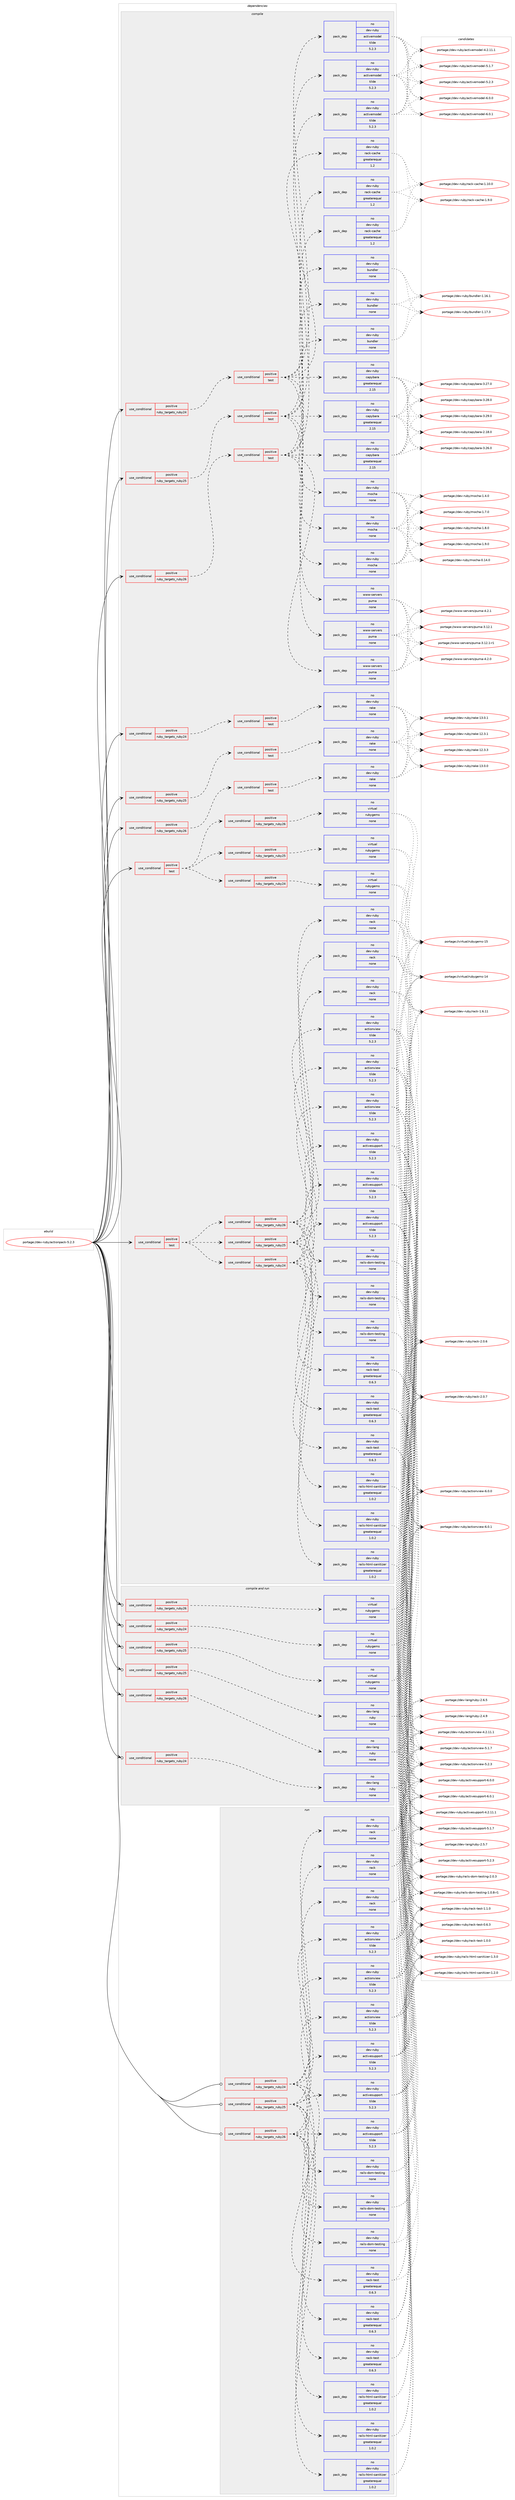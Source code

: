 digraph prolog {

# *************
# Graph options
# *************

newrank=true;
concentrate=true;
compound=true;
graph [rankdir=LR,fontname=Helvetica,fontsize=10,ranksep=1.5];#, ranksep=2.5, nodesep=0.2];
edge  [arrowhead=vee];
node  [fontname=Helvetica,fontsize=10];

# **********
# The ebuild
# **********

subgraph cluster_leftcol {
color=gray;
rank=same;
label=<<i>ebuild</i>>;
id [label="portage://dev-ruby/actionpack-5.2.3", color=red, width=4, href="../dev-ruby/actionpack-5.2.3.svg"];
}

# ****************
# The dependencies
# ****************

subgraph cluster_midcol {
color=gray;
label=<<i>dependencies</i>>;
subgraph cluster_compile {
fillcolor="#eeeeee";
style=filled;
label=<<i>compile</i>>;
subgraph cond46204 {
dependency209195 [label=<<TABLE BORDER="0" CELLBORDER="1" CELLSPACING="0" CELLPADDING="4"><TR><TD ROWSPAN="3" CELLPADDING="10">use_conditional</TD></TR><TR><TD>positive</TD></TR><TR><TD>ruby_targets_ruby24</TD></TR></TABLE>>, shape=none, color=red];
subgraph cond46205 {
dependency209196 [label=<<TABLE BORDER="0" CELLBORDER="1" CELLSPACING="0" CELLPADDING="4"><TR><TD ROWSPAN="3" CELLPADDING="10">use_conditional</TD></TR><TR><TD>positive</TD></TR><TR><TD>test</TD></TR></TABLE>>, shape=none, color=red];
subgraph pack159565 {
dependency209197 [label=<<TABLE BORDER="0" CELLBORDER="1" CELLSPACING="0" CELLPADDING="4" WIDTH="220"><TR><TD ROWSPAN="6" CELLPADDING="30">pack_dep</TD></TR><TR><TD WIDTH="110">no</TD></TR><TR><TD>dev-ruby</TD></TR><TR><TD>mocha</TD></TR><TR><TD>none</TD></TR><TR><TD></TD></TR></TABLE>>, shape=none, color=blue];
}
dependency209196:e -> dependency209197:w [weight=20,style="dashed",arrowhead="vee"];
subgraph pack159566 {
dependency209198 [label=<<TABLE BORDER="0" CELLBORDER="1" CELLSPACING="0" CELLPADDING="4" WIDTH="220"><TR><TD ROWSPAN="6" CELLPADDING="30">pack_dep</TD></TR><TR><TD WIDTH="110">no</TD></TR><TR><TD>dev-ruby</TD></TR><TR><TD>bundler</TD></TR><TR><TD>none</TD></TR><TR><TD></TD></TR></TABLE>>, shape=none, color=blue];
}
dependency209196:e -> dependency209198:w [weight=20,style="dashed",arrowhead="vee"];
subgraph pack159567 {
dependency209199 [label=<<TABLE BORDER="0" CELLBORDER="1" CELLSPACING="0" CELLPADDING="4" WIDTH="220"><TR><TD ROWSPAN="6" CELLPADDING="30">pack_dep</TD></TR><TR><TD WIDTH="110">no</TD></TR><TR><TD>dev-ruby</TD></TR><TR><TD>capybara</TD></TR><TR><TD>greaterequal</TD></TR><TR><TD>2.15</TD></TR></TABLE>>, shape=none, color=blue];
}
dependency209196:e -> dependency209199:w [weight=20,style="dashed",arrowhead="vee"];
subgraph pack159568 {
dependency209200 [label=<<TABLE BORDER="0" CELLBORDER="1" CELLSPACING="0" CELLPADDING="4" WIDTH="220"><TR><TD ROWSPAN="6" CELLPADDING="30">pack_dep</TD></TR><TR><TD WIDTH="110">no</TD></TR><TR><TD>dev-ruby</TD></TR><TR><TD>activemodel</TD></TR><TR><TD>tilde</TD></TR><TR><TD>5.2.3</TD></TR></TABLE>>, shape=none, color=blue];
}
dependency209196:e -> dependency209200:w [weight=20,style="dashed",arrowhead="vee"];
subgraph pack159569 {
dependency209201 [label=<<TABLE BORDER="0" CELLBORDER="1" CELLSPACING="0" CELLPADDING="4" WIDTH="220"><TR><TD ROWSPAN="6" CELLPADDING="30">pack_dep</TD></TR><TR><TD WIDTH="110">no</TD></TR><TR><TD>dev-ruby</TD></TR><TR><TD>rack-cache</TD></TR><TR><TD>greaterequal</TD></TR><TR><TD>1.2</TD></TR></TABLE>>, shape=none, color=blue];
}
dependency209196:e -> dependency209201:w [weight=20,style="dashed",arrowhead="vee"];
subgraph pack159570 {
dependency209202 [label=<<TABLE BORDER="0" CELLBORDER="1" CELLSPACING="0" CELLPADDING="4" WIDTH="220"><TR><TD ROWSPAN="6" CELLPADDING="30">pack_dep</TD></TR><TR><TD WIDTH="110">no</TD></TR><TR><TD>www-servers</TD></TR><TR><TD>puma</TD></TR><TR><TD>none</TD></TR><TR><TD></TD></TR></TABLE>>, shape=none, color=blue];
}
dependency209196:e -> dependency209202:w [weight=20,style="dashed",arrowhead="vee"];
}
dependency209195:e -> dependency209196:w [weight=20,style="dashed",arrowhead="vee"];
}
id:e -> dependency209195:w [weight=20,style="solid",arrowhead="vee"];
subgraph cond46206 {
dependency209203 [label=<<TABLE BORDER="0" CELLBORDER="1" CELLSPACING="0" CELLPADDING="4"><TR><TD ROWSPAN="3" CELLPADDING="10">use_conditional</TD></TR><TR><TD>positive</TD></TR><TR><TD>ruby_targets_ruby24</TD></TR></TABLE>>, shape=none, color=red];
subgraph cond46207 {
dependency209204 [label=<<TABLE BORDER="0" CELLBORDER="1" CELLSPACING="0" CELLPADDING="4"><TR><TD ROWSPAN="3" CELLPADDING="10">use_conditional</TD></TR><TR><TD>positive</TD></TR><TR><TD>test</TD></TR></TABLE>>, shape=none, color=red];
subgraph pack159571 {
dependency209205 [label=<<TABLE BORDER="0" CELLBORDER="1" CELLSPACING="0" CELLPADDING="4" WIDTH="220"><TR><TD ROWSPAN="6" CELLPADDING="30">pack_dep</TD></TR><TR><TD WIDTH="110">no</TD></TR><TR><TD>dev-ruby</TD></TR><TR><TD>rake</TD></TR><TR><TD>none</TD></TR><TR><TD></TD></TR></TABLE>>, shape=none, color=blue];
}
dependency209204:e -> dependency209205:w [weight=20,style="dashed",arrowhead="vee"];
}
dependency209203:e -> dependency209204:w [weight=20,style="dashed",arrowhead="vee"];
}
id:e -> dependency209203:w [weight=20,style="solid",arrowhead="vee"];
subgraph cond46208 {
dependency209206 [label=<<TABLE BORDER="0" CELLBORDER="1" CELLSPACING="0" CELLPADDING="4"><TR><TD ROWSPAN="3" CELLPADDING="10">use_conditional</TD></TR><TR><TD>positive</TD></TR><TR><TD>ruby_targets_ruby25</TD></TR></TABLE>>, shape=none, color=red];
subgraph cond46209 {
dependency209207 [label=<<TABLE BORDER="0" CELLBORDER="1" CELLSPACING="0" CELLPADDING="4"><TR><TD ROWSPAN="3" CELLPADDING="10">use_conditional</TD></TR><TR><TD>positive</TD></TR><TR><TD>test</TD></TR></TABLE>>, shape=none, color=red];
subgraph pack159572 {
dependency209208 [label=<<TABLE BORDER="0" CELLBORDER="1" CELLSPACING="0" CELLPADDING="4" WIDTH="220"><TR><TD ROWSPAN="6" CELLPADDING="30">pack_dep</TD></TR><TR><TD WIDTH="110">no</TD></TR><TR><TD>dev-ruby</TD></TR><TR><TD>mocha</TD></TR><TR><TD>none</TD></TR><TR><TD></TD></TR></TABLE>>, shape=none, color=blue];
}
dependency209207:e -> dependency209208:w [weight=20,style="dashed",arrowhead="vee"];
subgraph pack159573 {
dependency209209 [label=<<TABLE BORDER="0" CELLBORDER="1" CELLSPACING="0" CELLPADDING="4" WIDTH="220"><TR><TD ROWSPAN="6" CELLPADDING="30">pack_dep</TD></TR><TR><TD WIDTH="110">no</TD></TR><TR><TD>dev-ruby</TD></TR><TR><TD>bundler</TD></TR><TR><TD>none</TD></TR><TR><TD></TD></TR></TABLE>>, shape=none, color=blue];
}
dependency209207:e -> dependency209209:w [weight=20,style="dashed",arrowhead="vee"];
subgraph pack159574 {
dependency209210 [label=<<TABLE BORDER="0" CELLBORDER="1" CELLSPACING="0" CELLPADDING="4" WIDTH="220"><TR><TD ROWSPAN="6" CELLPADDING="30">pack_dep</TD></TR><TR><TD WIDTH="110">no</TD></TR><TR><TD>dev-ruby</TD></TR><TR><TD>capybara</TD></TR><TR><TD>greaterequal</TD></TR><TR><TD>2.15</TD></TR></TABLE>>, shape=none, color=blue];
}
dependency209207:e -> dependency209210:w [weight=20,style="dashed",arrowhead="vee"];
subgraph pack159575 {
dependency209211 [label=<<TABLE BORDER="0" CELLBORDER="1" CELLSPACING="0" CELLPADDING="4" WIDTH="220"><TR><TD ROWSPAN="6" CELLPADDING="30">pack_dep</TD></TR><TR><TD WIDTH="110">no</TD></TR><TR><TD>dev-ruby</TD></TR><TR><TD>activemodel</TD></TR><TR><TD>tilde</TD></TR><TR><TD>5.2.3</TD></TR></TABLE>>, shape=none, color=blue];
}
dependency209207:e -> dependency209211:w [weight=20,style="dashed",arrowhead="vee"];
subgraph pack159576 {
dependency209212 [label=<<TABLE BORDER="0" CELLBORDER="1" CELLSPACING="0" CELLPADDING="4" WIDTH="220"><TR><TD ROWSPAN="6" CELLPADDING="30">pack_dep</TD></TR><TR><TD WIDTH="110">no</TD></TR><TR><TD>dev-ruby</TD></TR><TR><TD>rack-cache</TD></TR><TR><TD>greaterequal</TD></TR><TR><TD>1.2</TD></TR></TABLE>>, shape=none, color=blue];
}
dependency209207:e -> dependency209212:w [weight=20,style="dashed",arrowhead="vee"];
subgraph pack159577 {
dependency209213 [label=<<TABLE BORDER="0" CELLBORDER="1" CELLSPACING="0" CELLPADDING="4" WIDTH="220"><TR><TD ROWSPAN="6" CELLPADDING="30">pack_dep</TD></TR><TR><TD WIDTH="110">no</TD></TR><TR><TD>www-servers</TD></TR><TR><TD>puma</TD></TR><TR><TD>none</TD></TR><TR><TD></TD></TR></TABLE>>, shape=none, color=blue];
}
dependency209207:e -> dependency209213:w [weight=20,style="dashed",arrowhead="vee"];
}
dependency209206:e -> dependency209207:w [weight=20,style="dashed",arrowhead="vee"];
}
id:e -> dependency209206:w [weight=20,style="solid",arrowhead="vee"];
subgraph cond46210 {
dependency209214 [label=<<TABLE BORDER="0" CELLBORDER="1" CELLSPACING="0" CELLPADDING="4"><TR><TD ROWSPAN="3" CELLPADDING="10">use_conditional</TD></TR><TR><TD>positive</TD></TR><TR><TD>ruby_targets_ruby25</TD></TR></TABLE>>, shape=none, color=red];
subgraph cond46211 {
dependency209215 [label=<<TABLE BORDER="0" CELLBORDER="1" CELLSPACING="0" CELLPADDING="4"><TR><TD ROWSPAN="3" CELLPADDING="10">use_conditional</TD></TR><TR><TD>positive</TD></TR><TR><TD>test</TD></TR></TABLE>>, shape=none, color=red];
subgraph pack159578 {
dependency209216 [label=<<TABLE BORDER="0" CELLBORDER="1" CELLSPACING="0" CELLPADDING="4" WIDTH="220"><TR><TD ROWSPAN="6" CELLPADDING="30">pack_dep</TD></TR><TR><TD WIDTH="110">no</TD></TR><TR><TD>dev-ruby</TD></TR><TR><TD>rake</TD></TR><TR><TD>none</TD></TR><TR><TD></TD></TR></TABLE>>, shape=none, color=blue];
}
dependency209215:e -> dependency209216:w [weight=20,style="dashed",arrowhead="vee"];
}
dependency209214:e -> dependency209215:w [weight=20,style="dashed",arrowhead="vee"];
}
id:e -> dependency209214:w [weight=20,style="solid",arrowhead="vee"];
subgraph cond46212 {
dependency209217 [label=<<TABLE BORDER="0" CELLBORDER="1" CELLSPACING="0" CELLPADDING="4"><TR><TD ROWSPAN="3" CELLPADDING="10">use_conditional</TD></TR><TR><TD>positive</TD></TR><TR><TD>ruby_targets_ruby26</TD></TR></TABLE>>, shape=none, color=red];
subgraph cond46213 {
dependency209218 [label=<<TABLE BORDER="0" CELLBORDER="1" CELLSPACING="0" CELLPADDING="4"><TR><TD ROWSPAN="3" CELLPADDING="10">use_conditional</TD></TR><TR><TD>positive</TD></TR><TR><TD>test</TD></TR></TABLE>>, shape=none, color=red];
subgraph pack159579 {
dependency209219 [label=<<TABLE BORDER="0" CELLBORDER="1" CELLSPACING="0" CELLPADDING="4" WIDTH="220"><TR><TD ROWSPAN="6" CELLPADDING="30">pack_dep</TD></TR><TR><TD WIDTH="110">no</TD></TR><TR><TD>dev-ruby</TD></TR><TR><TD>mocha</TD></TR><TR><TD>none</TD></TR><TR><TD></TD></TR></TABLE>>, shape=none, color=blue];
}
dependency209218:e -> dependency209219:w [weight=20,style="dashed",arrowhead="vee"];
subgraph pack159580 {
dependency209220 [label=<<TABLE BORDER="0" CELLBORDER="1" CELLSPACING="0" CELLPADDING="4" WIDTH="220"><TR><TD ROWSPAN="6" CELLPADDING="30">pack_dep</TD></TR><TR><TD WIDTH="110">no</TD></TR><TR><TD>dev-ruby</TD></TR><TR><TD>bundler</TD></TR><TR><TD>none</TD></TR><TR><TD></TD></TR></TABLE>>, shape=none, color=blue];
}
dependency209218:e -> dependency209220:w [weight=20,style="dashed",arrowhead="vee"];
subgraph pack159581 {
dependency209221 [label=<<TABLE BORDER="0" CELLBORDER="1" CELLSPACING="0" CELLPADDING="4" WIDTH="220"><TR><TD ROWSPAN="6" CELLPADDING="30">pack_dep</TD></TR><TR><TD WIDTH="110">no</TD></TR><TR><TD>dev-ruby</TD></TR><TR><TD>capybara</TD></TR><TR><TD>greaterequal</TD></TR><TR><TD>2.15</TD></TR></TABLE>>, shape=none, color=blue];
}
dependency209218:e -> dependency209221:w [weight=20,style="dashed",arrowhead="vee"];
subgraph pack159582 {
dependency209222 [label=<<TABLE BORDER="0" CELLBORDER="1" CELLSPACING="0" CELLPADDING="4" WIDTH="220"><TR><TD ROWSPAN="6" CELLPADDING="30">pack_dep</TD></TR><TR><TD WIDTH="110">no</TD></TR><TR><TD>dev-ruby</TD></TR><TR><TD>activemodel</TD></TR><TR><TD>tilde</TD></TR><TR><TD>5.2.3</TD></TR></TABLE>>, shape=none, color=blue];
}
dependency209218:e -> dependency209222:w [weight=20,style="dashed",arrowhead="vee"];
subgraph pack159583 {
dependency209223 [label=<<TABLE BORDER="0" CELLBORDER="1" CELLSPACING="0" CELLPADDING="4" WIDTH="220"><TR><TD ROWSPAN="6" CELLPADDING="30">pack_dep</TD></TR><TR><TD WIDTH="110">no</TD></TR><TR><TD>dev-ruby</TD></TR><TR><TD>rack-cache</TD></TR><TR><TD>greaterequal</TD></TR><TR><TD>1.2</TD></TR></TABLE>>, shape=none, color=blue];
}
dependency209218:e -> dependency209223:w [weight=20,style="dashed",arrowhead="vee"];
subgraph pack159584 {
dependency209224 [label=<<TABLE BORDER="0" CELLBORDER="1" CELLSPACING="0" CELLPADDING="4" WIDTH="220"><TR><TD ROWSPAN="6" CELLPADDING="30">pack_dep</TD></TR><TR><TD WIDTH="110">no</TD></TR><TR><TD>www-servers</TD></TR><TR><TD>puma</TD></TR><TR><TD>none</TD></TR><TR><TD></TD></TR></TABLE>>, shape=none, color=blue];
}
dependency209218:e -> dependency209224:w [weight=20,style="dashed",arrowhead="vee"];
}
dependency209217:e -> dependency209218:w [weight=20,style="dashed",arrowhead="vee"];
}
id:e -> dependency209217:w [weight=20,style="solid",arrowhead="vee"];
subgraph cond46214 {
dependency209225 [label=<<TABLE BORDER="0" CELLBORDER="1" CELLSPACING="0" CELLPADDING="4"><TR><TD ROWSPAN="3" CELLPADDING="10">use_conditional</TD></TR><TR><TD>positive</TD></TR><TR><TD>ruby_targets_ruby26</TD></TR></TABLE>>, shape=none, color=red];
subgraph cond46215 {
dependency209226 [label=<<TABLE BORDER="0" CELLBORDER="1" CELLSPACING="0" CELLPADDING="4"><TR><TD ROWSPAN="3" CELLPADDING="10">use_conditional</TD></TR><TR><TD>positive</TD></TR><TR><TD>test</TD></TR></TABLE>>, shape=none, color=red];
subgraph pack159585 {
dependency209227 [label=<<TABLE BORDER="0" CELLBORDER="1" CELLSPACING="0" CELLPADDING="4" WIDTH="220"><TR><TD ROWSPAN="6" CELLPADDING="30">pack_dep</TD></TR><TR><TD WIDTH="110">no</TD></TR><TR><TD>dev-ruby</TD></TR><TR><TD>rake</TD></TR><TR><TD>none</TD></TR><TR><TD></TD></TR></TABLE>>, shape=none, color=blue];
}
dependency209226:e -> dependency209227:w [weight=20,style="dashed",arrowhead="vee"];
}
dependency209225:e -> dependency209226:w [weight=20,style="dashed",arrowhead="vee"];
}
id:e -> dependency209225:w [weight=20,style="solid",arrowhead="vee"];
subgraph cond46216 {
dependency209228 [label=<<TABLE BORDER="0" CELLBORDER="1" CELLSPACING="0" CELLPADDING="4"><TR><TD ROWSPAN="3" CELLPADDING="10">use_conditional</TD></TR><TR><TD>positive</TD></TR><TR><TD>test</TD></TR></TABLE>>, shape=none, color=red];
subgraph cond46217 {
dependency209229 [label=<<TABLE BORDER="0" CELLBORDER="1" CELLSPACING="0" CELLPADDING="4"><TR><TD ROWSPAN="3" CELLPADDING="10">use_conditional</TD></TR><TR><TD>positive</TD></TR><TR><TD>ruby_targets_ruby24</TD></TR></TABLE>>, shape=none, color=red];
subgraph pack159586 {
dependency209230 [label=<<TABLE BORDER="0" CELLBORDER="1" CELLSPACING="0" CELLPADDING="4" WIDTH="220"><TR><TD ROWSPAN="6" CELLPADDING="30">pack_dep</TD></TR><TR><TD WIDTH="110">no</TD></TR><TR><TD>dev-ruby</TD></TR><TR><TD>activesupport</TD></TR><TR><TD>tilde</TD></TR><TR><TD>5.2.3</TD></TR></TABLE>>, shape=none, color=blue];
}
dependency209229:e -> dependency209230:w [weight=20,style="dashed",arrowhead="vee"];
subgraph pack159587 {
dependency209231 [label=<<TABLE BORDER="0" CELLBORDER="1" CELLSPACING="0" CELLPADDING="4" WIDTH="220"><TR><TD ROWSPAN="6" CELLPADDING="30">pack_dep</TD></TR><TR><TD WIDTH="110">no</TD></TR><TR><TD>dev-ruby</TD></TR><TR><TD>actionview</TD></TR><TR><TD>tilde</TD></TR><TR><TD>5.2.3</TD></TR></TABLE>>, shape=none, color=blue];
}
dependency209229:e -> dependency209231:w [weight=20,style="dashed",arrowhead="vee"];
subgraph pack159588 {
dependency209232 [label=<<TABLE BORDER="0" CELLBORDER="1" CELLSPACING="0" CELLPADDING="4" WIDTH="220"><TR><TD ROWSPAN="6" CELLPADDING="30">pack_dep</TD></TR><TR><TD WIDTH="110">no</TD></TR><TR><TD>dev-ruby</TD></TR><TR><TD>rack</TD></TR><TR><TD>none</TD></TR><TR><TD></TD></TR></TABLE>>, shape=none, color=blue];
}
dependency209229:e -> dependency209232:w [weight=20,style="dashed",arrowhead="vee"];
subgraph pack159589 {
dependency209233 [label=<<TABLE BORDER="0" CELLBORDER="1" CELLSPACING="0" CELLPADDING="4" WIDTH="220"><TR><TD ROWSPAN="6" CELLPADDING="30">pack_dep</TD></TR><TR><TD WIDTH="110">no</TD></TR><TR><TD>dev-ruby</TD></TR><TR><TD>rack-test</TD></TR><TR><TD>greaterequal</TD></TR><TR><TD>0.6.3</TD></TR></TABLE>>, shape=none, color=blue];
}
dependency209229:e -> dependency209233:w [weight=20,style="dashed",arrowhead="vee"];
subgraph pack159590 {
dependency209234 [label=<<TABLE BORDER="0" CELLBORDER="1" CELLSPACING="0" CELLPADDING="4" WIDTH="220"><TR><TD ROWSPAN="6" CELLPADDING="30">pack_dep</TD></TR><TR><TD WIDTH="110">no</TD></TR><TR><TD>dev-ruby</TD></TR><TR><TD>rails-html-sanitizer</TD></TR><TR><TD>greaterequal</TD></TR><TR><TD>1.0.2</TD></TR></TABLE>>, shape=none, color=blue];
}
dependency209229:e -> dependency209234:w [weight=20,style="dashed",arrowhead="vee"];
subgraph pack159591 {
dependency209235 [label=<<TABLE BORDER="0" CELLBORDER="1" CELLSPACING="0" CELLPADDING="4" WIDTH="220"><TR><TD ROWSPAN="6" CELLPADDING="30">pack_dep</TD></TR><TR><TD WIDTH="110">no</TD></TR><TR><TD>dev-ruby</TD></TR><TR><TD>rails-dom-testing</TD></TR><TR><TD>none</TD></TR><TR><TD></TD></TR></TABLE>>, shape=none, color=blue];
}
dependency209229:e -> dependency209235:w [weight=20,style="dashed",arrowhead="vee"];
}
dependency209228:e -> dependency209229:w [weight=20,style="dashed",arrowhead="vee"];
subgraph cond46218 {
dependency209236 [label=<<TABLE BORDER="0" CELLBORDER="1" CELLSPACING="0" CELLPADDING="4"><TR><TD ROWSPAN="3" CELLPADDING="10">use_conditional</TD></TR><TR><TD>positive</TD></TR><TR><TD>ruby_targets_ruby25</TD></TR></TABLE>>, shape=none, color=red];
subgraph pack159592 {
dependency209237 [label=<<TABLE BORDER="0" CELLBORDER="1" CELLSPACING="0" CELLPADDING="4" WIDTH="220"><TR><TD ROWSPAN="6" CELLPADDING="30">pack_dep</TD></TR><TR><TD WIDTH="110">no</TD></TR><TR><TD>dev-ruby</TD></TR><TR><TD>activesupport</TD></TR><TR><TD>tilde</TD></TR><TR><TD>5.2.3</TD></TR></TABLE>>, shape=none, color=blue];
}
dependency209236:e -> dependency209237:w [weight=20,style="dashed",arrowhead="vee"];
subgraph pack159593 {
dependency209238 [label=<<TABLE BORDER="0" CELLBORDER="1" CELLSPACING="0" CELLPADDING="4" WIDTH="220"><TR><TD ROWSPAN="6" CELLPADDING="30">pack_dep</TD></TR><TR><TD WIDTH="110">no</TD></TR><TR><TD>dev-ruby</TD></TR><TR><TD>actionview</TD></TR><TR><TD>tilde</TD></TR><TR><TD>5.2.3</TD></TR></TABLE>>, shape=none, color=blue];
}
dependency209236:e -> dependency209238:w [weight=20,style="dashed",arrowhead="vee"];
subgraph pack159594 {
dependency209239 [label=<<TABLE BORDER="0" CELLBORDER="1" CELLSPACING="0" CELLPADDING="4" WIDTH="220"><TR><TD ROWSPAN="6" CELLPADDING="30">pack_dep</TD></TR><TR><TD WIDTH="110">no</TD></TR><TR><TD>dev-ruby</TD></TR><TR><TD>rack</TD></TR><TR><TD>none</TD></TR><TR><TD></TD></TR></TABLE>>, shape=none, color=blue];
}
dependency209236:e -> dependency209239:w [weight=20,style="dashed",arrowhead="vee"];
subgraph pack159595 {
dependency209240 [label=<<TABLE BORDER="0" CELLBORDER="1" CELLSPACING="0" CELLPADDING="4" WIDTH="220"><TR><TD ROWSPAN="6" CELLPADDING="30">pack_dep</TD></TR><TR><TD WIDTH="110">no</TD></TR><TR><TD>dev-ruby</TD></TR><TR><TD>rack-test</TD></TR><TR><TD>greaterequal</TD></TR><TR><TD>0.6.3</TD></TR></TABLE>>, shape=none, color=blue];
}
dependency209236:e -> dependency209240:w [weight=20,style="dashed",arrowhead="vee"];
subgraph pack159596 {
dependency209241 [label=<<TABLE BORDER="0" CELLBORDER="1" CELLSPACING="0" CELLPADDING="4" WIDTH="220"><TR><TD ROWSPAN="6" CELLPADDING="30">pack_dep</TD></TR><TR><TD WIDTH="110">no</TD></TR><TR><TD>dev-ruby</TD></TR><TR><TD>rails-html-sanitizer</TD></TR><TR><TD>greaterequal</TD></TR><TR><TD>1.0.2</TD></TR></TABLE>>, shape=none, color=blue];
}
dependency209236:e -> dependency209241:w [weight=20,style="dashed",arrowhead="vee"];
subgraph pack159597 {
dependency209242 [label=<<TABLE BORDER="0" CELLBORDER="1" CELLSPACING="0" CELLPADDING="4" WIDTH="220"><TR><TD ROWSPAN="6" CELLPADDING="30">pack_dep</TD></TR><TR><TD WIDTH="110">no</TD></TR><TR><TD>dev-ruby</TD></TR><TR><TD>rails-dom-testing</TD></TR><TR><TD>none</TD></TR><TR><TD></TD></TR></TABLE>>, shape=none, color=blue];
}
dependency209236:e -> dependency209242:w [weight=20,style="dashed",arrowhead="vee"];
}
dependency209228:e -> dependency209236:w [weight=20,style="dashed",arrowhead="vee"];
subgraph cond46219 {
dependency209243 [label=<<TABLE BORDER="0" CELLBORDER="1" CELLSPACING="0" CELLPADDING="4"><TR><TD ROWSPAN="3" CELLPADDING="10">use_conditional</TD></TR><TR><TD>positive</TD></TR><TR><TD>ruby_targets_ruby26</TD></TR></TABLE>>, shape=none, color=red];
subgraph pack159598 {
dependency209244 [label=<<TABLE BORDER="0" CELLBORDER="1" CELLSPACING="0" CELLPADDING="4" WIDTH="220"><TR><TD ROWSPAN="6" CELLPADDING="30">pack_dep</TD></TR><TR><TD WIDTH="110">no</TD></TR><TR><TD>dev-ruby</TD></TR><TR><TD>activesupport</TD></TR><TR><TD>tilde</TD></TR><TR><TD>5.2.3</TD></TR></TABLE>>, shape=none, color=blue];
}
dependency209243:e -> dependency209244:w [weight=20,style="dashed",arrowhead="vee"];
subgraph pack159599 {
dependency209245 [label=<<TABLE BORDER="0" CELLBORDER="1" CELLSPACING="0" CELLPADDING="4" WIDTH="220"><TR><TD ROWSPAN="6" CELLPADDING="30">pack_dep</TD></TR><TR><TD WIDTH="110">no</TD></TR><TR><TD>dev-ruby</TD></TR><TR><TD>actionview</TD></TR><TR><TD>tilde</TD></TR><TR><TD>5.2.3</TD></TR></TABLE>>, shape=none, color=blue];
}
dependency209243:e -> dependency209245:w [weight=20,style="dashed",arrowhead="vee"];
subgraph pack159600 {
dependency209246 [label=<<TABLE BORDER="0" CELLBORDER="1" CELLSPACING="0" CELLPADDING="4" WIDTH="220"><TR><TD ROWSPAN="6" CELLPADDING="30">pack_dep</TD></TR><TR><TD WIDTH="110">no</TD></TR><TR><TD>dev-ruby</TD></TR><TR><TD>rack</TD></TR><TR><TD>none</TD></TR><TR><TD></TD></TR></TABLE>>, shape=none, color=blue];
}
dependency209243:e -> dependency209246:w [weight=20,style="dashed",arrowhead="vee"];
subgraph pack159601 {
dependency209247 [label=<<TABLE BORDER="0" CELLBORDER="1" CELLSPACING="0" CELLPADDING="4" WIDTH="220"><TR><TD ROWSPAN="6" CELLPADDING="30">pack_dep</TD></TR><TR><TD WIDTH="110">no</TD></TR><TR><TD>dev-ruby</TD></TR><TR><TD>rack-test</TD></TR><TR><TD>greaterequal</TD></TR><TR><TD>0.6.3</TD></TR></TABLE>>, shape=none, color=blue];
}
dependency209243:e -> dependency209247:w [weight=20,style="dashed",arrowhead="vee"];
subgraph pack159602 {
dependency209248 [label=<<TABLE BORDER="0" CELLBORDER="1" CELLSPACING="0" CELLPADDING="4" WIDTH="220"><TR><TD ROWSPAN="6" CELLPADDING="30">pack_dep</TD></TR><TR><TD WIDTH="110">no</TD></TR><TR><TD>dev-ruby</TD></TR><TR><TD>rails-html-sanitizer</TD></TR><TR><TD>greaterequal</TD></TR><TR><TD>1.0.2</TD></TR></TABLE>>, shape=none, color=blue];
}
dependency209243:e -> dependency209248:w [weight=20,style="dashed",arrowhead="vee"];
subgraph pack159603 {
dependency209249 [label=<<TABLE BORDER="0" CELLBORDER="1" CELLSPACING="0" CELLPADDING="4" WIDTH="220"><TR><TD ROWSPAN="6" CELLPADDING="30">pack_dep</TD></TR><TR><TD WIDTH="110">no</TD></TR><TR><TD>dev-ruby</TD></TR><TR><TD>rails-dom-testing</TD></TR><TR><TD>none</TD></TR><TR><TD></TD></TR></TABLE>>, shape=none, color=blue];
}
dependency209243:e -> dependency209249:w [weight=20,style="dashed",arrowhead="vee"];
}
dependency209228:e -> dependency209243:w [weight=20,style="dashed",arrowhead="vee"];
}
id:e -> dependency209228:w [weight=20,style="solid",arrowhead="vee"];
subgraph cond46220 {
dependency209250 [label=<<TABLE BORDER="0" CELLBORDER="1" CELLSPACING="0" CELLPADDING="4"><TR><TD ROWSPAN="3" CELLPADDING="10">use_conditional</TD></TR><TR><TD>positive</TD></TR><TR><TD>test</TD></TR></TABLE>>, shape=none, color=red];
subgraph cond46221 {
dependency209251 [label=<<TABLE BORDER="0" CELLBORDER="1" CELLSPACING="0" CELLPADDING="4"><TR><TD ROWSPAN="3" CELLPADDING="10">use_conditional</TD></TR><TR><TD>positive</TD></TR><TR><TD>ruby_targets_ruby24</TD></TR></TABLE>>, shape=none, color=red];
subgraph pack159604 {
dependency209252 [label=<<TABLE BORDER="0" CELLBORDER="1" CELLSPACING="0" CELLPADDING="4" WIDTH="220"><TR><TD ROWSPAN="6" CELLPADDING="30">pack_dep</TD></TR><TR><TD WIDTH="110">no</TD></TR><TR><TD>virtual</TD></TR><TR><TD>rubygems</TD></TR><TR><TD>none</TD></TR><TR><TD></TD></TR></TABLE>>, shape=none, color=blue];
}
dependency209251:e -> dependency209252:w [weight=20,style="dashed",arrowhead="vee"];
}
dependency209250:e -> dependency209251:w [weight=20,style="dashed",arrowhead="vee"];
subgraph cond46222 {
dependency209253 [label=<<TABLE BORDER="0" CELLBORDER="1" CELLSPACING="0" CELLPADDING="4"><TR><TD ROWSPAN="3" CELLPADDING="10">use_conditional</TD></TR><TR><TD>positive</TD></TR><TR><TD>ruby_targets_ruby25</TD></TR></TABLE>>, shape=none, color=red];
subgraph pack159605 {
dependency209254 [label=<<TABLE BORDER="0" CELLBORDER="1" CELLSPACING="0" CELLPADDING="4" WIDTH="220"><TR><TD ROWSPAN="6" CELLPADDING="30">pack_dep</TD></TR><TR><TD WIDTH="110">no</TD></TR><TR><TD>virtual</TD></TR><TR><TD>rubygems</TD></TR><TR><TD>none</TD></TR><TR><TD></TD></TR></TABLE>>, shape=none, color=blue];
}
dependency209253:e -> dependency209254:w [weight=20,style="dashed",arrowhead="vee"];
}
dependency209250:e -> dependency209253:w [weight=20,style="dashed",arrowhead="vee"];
subgraph cond46223 {
dependency209255 [label=<<TABLE BORDER="0" CELLBORDER="1" CELLSPACING="0" CELLPADDING="4"><TR><TD ROWSPAN="3" CELLPADDING="10">use_conditional</TD></TR><TR><TD>positive</TD></TR><TR><TD>ruby_targets_ruby26</TD></TR></TABLE>>, shape=none, color=red];
subgraph pack159606 {
dependency209256 [label=<<TABLE BORDER="0" CELLBORDER="1" CELLSPACING="0" CELLPADDING="4" WIDTH="220"><TR><TD ROWSPAN="6" CELLPADDING="30">pack_dep</TD></TR><TR><TD WIDTH="110">no</TD></TR><TR><TD>virtual</TD></TR><TR><TD>rubygems</TD></TR><TR><TD>none</TD></TR><TR><TD></TD></TR></TABLE>>, shape=none, color=blue];
}
dependency209255:e -> dependency209256:w [weight=20,style="dashed",arrowhead="vee"];
}
dependency209250:e -> dependency209255:w [weight=20,style="dashed",arrowhead="vee"];
}
id:e -> dependency209250:w [weight=20,style="solid",arrowhead="vee"];
}
subgraph cluster_compileandrun {
fillcolor="#eeeeee";
style=filled;
label=<<i>compile and run</i>>;
subgraph cond46224 {
dependency209257 [label=<<TABLE BORDER="0" CELLBORDER="1" CELLSPACING="0" CELLPADDING="4"><TR><TD ROWSPAN="3" CELLPADDING="10">use_conditional</TD></TR><TR><TD>positive</TD></TR><TR><TD>ruby_targets_ruby24</TD></TR></TABLE>>, shape=none, color=red];
subgraph pack159607 {
dependency209258 [label=<<TABLE BORDER="0" CELLBORDER="1" CELLSPACING="0" CELLPADDING="4" WIDTH="220"><TR><TD ROWSPAN="6" CELLPADDING="30">pack_dep</TD></TR><TR><TD WIDTH="110">no</TD></TR><TR><TD>dev-lang</TD></TR><TR><TD>ruby</TD></TR><TR><TD>none</TD></TR><TR><TD></TD></TR></TABLE>>, shape=none, color=blue];
}
dependency209257:e -> dependency209258:w [weight=20,style="dashed",arrowhead="vee"];
}
id:e -> dependency209257:w [weight=20,style="solid",arrowhead="odotvee"];
subgraph cond46225 {
dependency209259 [label=<<TABLE BORDER="0" CELLBORDER="1" CELLSPACING="0" CELLPADDING="4"><TR><TD ROWSPAN="3" CELLPADDING="10">use_conditional</TD></TR><TR><TD>positive</TD></TR><TR><TD>ruby_targets_ruby24</TD></TR></TABLE>>, shape=none, color=red];
subgraph pack159608 {
dependency209260 [label=<<TABLE BORDER="0" CELLBORDER="1" CELLSPACING="0" CELLPADDING="4" WIDTH="220"><TR><TD ROWSPAN="6" CELLPADDING="30">pack_dep</TD></TR><TR><TD WIDTH="110">no</TD></TR><TR><TD>virtual</TD></TR><TR><TD>rubygems</TD></TR><TR><TD>none</TD></TR><TR><TD></TD></TR></TABLE>>, shape=none, color=blue];
}
dependency209259:e -> dependency209260:w [weight=20,style="dashed",arrowhead="vee"];
}
id:e -> dependency209259:w [weight=20,style="solid",arrowhead="odotvee"];
subgraph cond46226 {
dependency209261 [label=<<TABLE BORDER="0" CELLBORDER="1" CELLSPACING="0" CELLPADDING="4"><TR><TD ROWSPAN="3" CELLPADDING="10">use_conditional</TD></TR><TR><TD>positive</TD></TR><TR><TD>ruby_targets_ruby25</TD></TR></TABLE>>, shape=none, color=red];
subgraph pack159609 {
dependency209262 [label=<<TABLE BORDER="0" CELLBORDER="1" CELLSPACING="0" CELLPADDING="4" WIDTH="220"><TR><TD ROWSPAN="6" CELLPADDING="30">pack_dep</TD></TR><TR><TD WIDTH="110">no</TD></TR><TR><TD>dev-lang</TD></TR><TR><TD>ruby</TD></TR><TR><TD>none</TD></TR><TR><TD></TD></TR></TABLE>>, shape=none, color=blue];
}
dependency209261:e -> dependency209262:w [weight=20,style="dashed",arrowhead="vee"];
}
id:e -> dependency209261:w [weight=20,style="solid",arrowhead="odotvee"];
subgraph cond46227 {
dependency209263 [label=<<TABLE BORDER="0" CELLBORDER="1" CELLSPACING="0" CELLPADDING="4"><TR><TD ROWSPAN="3" CELLPADDING="10">use_conditional</TD></TR><TR><TD>positive</TD></TR><TR><TD>ruby_targets_ruby25</TD></TR></TABLE>>, shape=none, color=red];
subgraph pack159610 {
dependency209264 [label=<<TABLE BORDER="0" CELLBORDER="1" CELLSPACING="0" CELLPADDING="4" WIDTH="220"><TR><TD ROWSPAN="6" CELLPADDING="30">pack_dep</TD></TR><TR><TD WIDTH="110">no</TD></TR><TR><TD>virtual</TD></TR><TR><TD>rubygems</TD></TR><TR><TD>none</TD></TR><TR><TD></TD></TR></TABLE>>, shape=none, color=blue];
}
dependency209263:e -> dependency209264:w [weight=20,style="dashed",arrowhead="vee"];
}
id:e -> dependency209263:w [weight=20,style="solid",arrowhead="odotvee"];
subgraph cond46228 {
dependency209265 [label=<<TABLE BORDER="0" CELLBORDER="1" CELLSPACING="0" CELLPADDING="4"><TR><TD ROWSPAN="3" CELLPADDING="10">use_conditional</TD></TR><TR><TD>positive</TD></TR><TR><TD>ruby_targets_ruby26</TD></TR></TABLE>>, shape=none, color=red];
subgraph pack159611 {
dependency209266 [label=<<TABLE BORDER="0" CELLBORDER="1" CELLSPACING="0" CELLPADDING="4" WIDTH="220"><TR><TD ROWSPAN="6" CELLPADDING="30">pack_dep</TD></TR><TR><TD WIDTH="110">no</TD></TR><TR><TD>dev-lang</TD></TR><TR><TD>ruby</TD></TR><TR><TD>none</TD></TR><TR><TD></TD></TR></TABLE>>, shape=none, color=blue];
}
dependency209265:e -> dependency209266:w [weight=20,style="dashed",arrowhead="vee"];
}
id:e -> dependency209265:w [weight=20,style="solid",arrowhead="odotvee"];
subgraph cond46229 {
dependency209267 [label=<<TABLE BORDER="0" CELLBORDER="1" CELLSPACING="0" CELLPADDING="4"><TR><TD ROWSPAN="3" CELLPADDING="10">use_conditional</TD></TR><TR><TD>positive</TD></TR><TR><TD>ruby_targets_ruby26</TD></TR></TABLE>>, shape=none, color=red];
subgraph pack159612 {
dependency209268 [label=<<TABLE BORDER="0" CELLBORDER="1" CELLSPACING="0" CELLPADDING="4" WIDTH="220"><TR><TD ROWSPAN="6" CELLPADDING="30">pack_dep</TD></TR><TR><TD WIDTH="110">no</TD></TR><TR><TD>virtual</TD></TR><TR><TD>rubygems</TD></TR><TR><TD>none</TD></TR><TR><TD></TD></TR></TABLE>>, shape=none, color=blue];
}
dependency209267:e -> dependency209268:w [weight=20,style="dashed",arrowhead="vee"];
}
id:e -> dependency209267:w [weight=20,style="solid",arrowhead="odotvee"];
}
subgraph cluster_run {
fillcolor="#eeeeee";
style=filled;
label=<<i>run</i>>;
subgraph cond46230 {
dependency209269 [label=<<TABLE BORDER="0" CELLBORDER="1" CELLSPACING="0" CELLPADDING="4"><TR><TD ROWSPAN="3" CELLPADDING="10">use_conditional</TD></TR><TR><TD>positive</TD></TR><TR><TD>ruby_targets_ruby24</TD></TR></TABLE>>, shape=none, color=red];
subgraph pack159613 {
dependency209270 [label=<<TABLE BORDER="0" CELLBORDER="1" CELLSPACING="0" CELLPADDING="4" WIDTH="220"><TR><TD ROWSPAN="6" CELLPADDING="30">pack_dep</TD></TR><TR><TD WIDTH="110">no</TD></TR><TR><TD>dev-ruby</TD></TR><TR><TD>activesupport</TD></TR><TR><TD>tilde</TD></TR><TR><TD>5.2.3</TD></TR></TABLE>>, shape=none, color=blue];
}
dependency209269:e -> dependency209270:w [weight=20,style="dashed",arrowhead="vee"];
subgraph pack159614 {
dependency209271 [label=<<TABLE BORDER="0" CELLBORDER="1" CELLSPACING="0" CELLPADDING="4" WIDTH="220"><TR><TD ROWSPAN="6" CELLPADDING="30">pack_dep</TD></TR><TR><TD WIDTH="110">no</TD></TR><TR><TD>dev-ruby</TD></TR><TR><TD>actionview</TD></TR><TR><TD>tilde</TD></TR><TR><TD>5.2.3</TD></TR></TABLE>>, shape=none, color=blue];
}
dependency209269:e -> dependency209271:w [weight=20,style="dashed",arrowhead="vee"];
subgraph pack159615 {
dependency209272 [label=<<TABLE BORDER="0" CELLBORDER="1" CELLSPACING="0" CELLPADDING="4" WIDTH="220"><TR><TD ROWSPAN="6" CELLPADDING="30">pack_dep</TD></TR><TR><TD WIDTH="110">no</TD></TR><TR><TD>dev-ruby</TD></TR><TR><TD>rack</TD></TR><TR><TD>none</TD></TR><TR><TD></TD></TR></TABLE>>, shape=none, color=blue];
}
dependency209269:e -> dependency209272:w [weight=20,style="dashed",arrowhead="vee"];
subgraph pack159616 {
dependency209273 [label=<<TABLE BORDER="0" CELLBORDER="1" CELLSPACING="0" CELLPADDING="4" WIDTH="220"><TR><TD ROWSPAN="6" CELLPADDING="30">pack_dep</TD></TR><TR><TD WIDTH="110">no</TD></TR><TR><TD>dev-ruby</TD></TR><TR><TD>rack-test</TD></TR><TR><TD>greaterequal</TD></TR><TR><TD>0.6.3</TD></TR></TABLE>>, shape=none, color=blue];
}
dependency209269:e -> dependency209273:w [weight=20,style="dashed",arrowhead="vee"];
subgraph pack159617 {
dependency209274 [label=<<TABLE BORDER="0" CELLBORDER="1" CELLSPACING="0" CELLPADDING="4" WIDTH="220"><TR><TD ROWSPAN="6" CELLPADDING="30">pack_dep</TD></TR><TR><TD WIDTH="110">no</TD></TR><TR><TD>dev-ruby</TD></TR><TR><TD>rails-html-sanitizer</TD></TR><TR><TD>greaterequal</TD></TR><TR><TD>1.0.2</TD></TR></TABLE>>, shape=none, color=blue];
}
dependency209269:e -> dependency209274:w [weight=20,style="dashed",arrowhead="vee"];
subgraph pack159618 {
dependency209275 [label=<<TABLE BORDER="0" CELLBORDER="1" CELLSPACING="0" CELLPADDING="4" WIDTH="220"><TR><TD ROWSPAN="6" CELLPADDING="30">pack_dep</TD></TR><TR><TD WIDTH="110">no</TD></TR><TR><TD>dev-ruby</TD></TR><TR><TD>rails-dom-testing</TD></TR><TR><TD>none</TD></TR><TR><TD></TD></TR></TABLE>>, shape=none, color=blue];
}
dependency209269:e -> dependency209275:w [weight=20,style="dashed",arrowhead="vee"];
}
id:e -> dependency209269:w [weight=20,style="solid",arrowhead="odot"];
subgraph cond46231 {
dependency209276 [label=<<TABLE BORDER="0" CELLBORDER="1" CELLSPACING="0" CELLPADDING="4"><TR><TD ROWSPAN="3" CELLPADDING="10">use_conditional</TD></TR><TR><TD>positive</TD></TR><TR><TD>ruby_targets_ruby25</TD></TR></TABLE>>, shape=none, color=red];
subgraph pack159619 {
dependency209277 [label=<<TABLE BORDER="0" CELLBORDER="1" CELLSPACING="0" CELLPADDING="4" WIDTH="220"><TR><TD ROWSPAN="6" CELLPADDING="30">pack_dep</TD></TR><TR><TD WIDTH="110">no</TD></TR><TR><TD>dev-ruby</TD></TR><TR><TD>activesupport</TD></TR><TR><TD>tilde</TD></TR><TR><TD>5.2.3</TD></TR></TABLE>>, shape=none, color=blue];
}
dependency209276:e -> dependency209277:w [weight=20,style="dashed",arrowhead="vee"];
subgraph pack159620 {
dependency209278 [label=<<TABLE BORDER="0" CELLBORDER="1" CELLSPACING="0" CELLPADDING="4" WIDTH="220"><TR><TD ROWSPAN="6" CELLPADDING="30">pack_dep</TD></TR><TR><TD WIDTH="110">no</TD></TR><TR><TD>dev-ruby</TD></TR><TR><TD>actionview</TD></TR><TR><TD>tilde</TD></TR><TR><TD>5.2.3</TD></TR></TABLE>>, shape=none, color=blue];
}
dependency209276:e -> dependency209278:w [weight=20,style="dashed",arrowhead="vee"];
subgraph pack159621 {
dependency209279 [label=<<TABLE BORDER="0" CELLBORDER="1" CELLSPACING="0" CELLPADDING="4" WIDTH="220"><TR><TD ROWSPAN="6" CELLPADDING="30">pack_dep</TD></TR><TR><TD WIDTH="110">no</TD></TR><TR><TD>dev-ruby</TD></TR><TR><TD>rack</TD></TR><TR><TD>none</TD></TR><TR><TD></TD></TR></TABLE>>, shape=none, color=blue];
}
dependency209276:e -> dependency209279:w [weight=20,style="dashed",arrowhead="vee"];
subgraph pack159622 {
dependency209280 [label=<<TABLE BORDER="0" CELLBORDER="1" CELLSPACING="0" CELLPADDING="4" WIDTH="220"><TR><TD ROWSPAN="6" CELLPADDING="30">pack_dep</TD></TR><TR><TD WIDTH="110">no</TD></TR><TR><TD>dev-ruby</TD></TR><TR><TD>rack-test</TD></TR><TR><TD>greaterequal</TD></TR><TR><TD>0.6.3</TD></TR></TABLE>>, shape=none, color=blue];
}
dependency209276:e -> dependency209280:w [weight=20,style="dashed",arrowhead="vee"];
subgraph pack159623 {
dependency209281 [label=<<TABLE BORDER="0" CELLBORDER="1" CELLSPACING="0" CELLPADDING="4" WIDTH="220"><TR><TD ROWSPAN="6" CELLPADDING="30">pack_dep</TD></TR><TR><TD WIDTH="110">no</TD></TR><TR><TD>dev-ruby</TD></TR><TR><TD>rails-html-sanitizer</TD></TR><TR><TD>greaterequal</TD></TR><TR><TD>1.0.2</TD></TR></TABLE>>, shape=none, color=blue];
}
dependency209276:e -> dependency209281:w [weight=20,style="dashed",arrowhead="vee"];
subgraph pack159624 {
dependency209282 [label=<<TABLE BORDER="0" CELLBORDER="1" CELLSPACING="0" CELLPADDING="4" WIDTH="220"><TR><TD ROWSPAN="6" CELLPADDING="30">pack_dep</TD></TR><TR><TD WIDTH="110">no</TD></TR><TR><TD>dev-ruby</TD></TR><TR><TD>rails-dom-testing</TD></TR><TR><TD>none</TD></TR><TR><TD></TD></TR></TABLE>>, shape=none, color=blue];
}
dependency209276:e -> dependency209282:w [weight=20,style="dashed",arrowhead="vee"];
}
id:e -> dependency209276:w [weight=20,style="solid",arrowhead="odot"];
subgraph cond46232 {
dependency209283 [label=<<TABLE BORDER="0" CELLBORDER="1" CELLSPACING="0" CELLPADDING="4"><TR><TD ROWSPAN="3" CELLPADDING="10">use_conditional</TD></TR><TR><TD>positive</TD></TR><TR><TD>ruby_targets_ruby26</TD></TR></TABLE>>, shape=none, color=red];
subgraph pack159625 {
dependency209284 [label=<<TABLE BORDER="0" CELLBORDER="1" CELLSPACING="0" CELLPADDING="4" WIDTH="220"><TR><TD ROWSPAN="6" CELLPADDING="30">pack_dep</TD></TR><TR><TD WIDTH="110">no</TD></TR><TR><TD>dev-ruby</TD></TR><TR><TD>activesupport</TD></TR><TR><TD>tilde</TD></TR><TR><TD>5.2.3</TD></TR></TABLE>>, shape=none, color=blue];
}
dependency209283:e -> dependency209284:w [weight=20,style="dashed",arrowhead="vee"];
subgraph pack159626 {
dependency209285 [label=<<TABLE BORDER="0" CELLBORDER="1" CELLSPACING="0" CELLPADDING="4" WIDTH="220"><TR><TD ROWSPAN="6" CELLPADDING="30">pack_dep</TD></TR><TR><TD WIDTH="110">no</TD></TR><TR><TD>dev-ruby</TD></TR><TR><TD>actionview</TD></TR><TR><TD>tilde</TD></TR><TR><TD>5.2.3</TD></TR></TABLE>>, shape=none, color=blue];
}
dependency209283:e -> dependency209285:w [weight=20,style="dashed",arrowhead="vee"];
subgraph pack159627 {
dependency209286 [label=<<TABLE BORDER="0" CELLBORDER="1" CELLSPACING="0" CELLPADDING="4" WIDTH="220"><TR><TD ROWSPAN="6" CELLPADDING="30">pack_dep</TD></TR><TR><TD WIDTH="110">no</TD></TR><TR><TD>dev-ruby</TD></TR><TR><TD>rack</TD></TR><TR><TD>none</TD></TR><TR><TD></TD></TR></TABLE>>, shape=none, color=blue];
}
dependency209283:e -> dependency209286:w [weight=20,style="dashed",arrowhead="vee"];
subgraph pack159628 {
dependency209287 [label=<<TABLE BORDER="0" CELLBORDER="1" CELLSPACING="0" CELLPADDING="4" WIDTH="220"><TR><TD ROWSPAN="6" CELLPADDING="30">pack_dep</TD></TR><TR><TD WIDTH="110">no</TD></TR><TR><TD>dev-ruby</TD></TR><TR><TD>rack-test</TD></TR><TR><TD>greaterequal</TD></TR><TR><TD>0.6.3</TD></TR></TABLE>>, shape=none, color=blue];
}
dependency209283:e -> dependency209287:w [weight=20,style="dashed",arrowhead="vee"];
subgraph pack159629 {
dependency209288 [label=<<TABLE BORDER="0" CELLBORDER="1" CELLSPACING="0" CELLPADDING="4" WIDTH="220"><TR><TD ROWSPAN="6" CELLPADDING="30">pack_dep</TD></TR><TR><TD WIDTH="110">no</TD></TR><TR><TD>dev-ruby</TD></TR><TR><TD>rails-html-sanitizer</TD></TR><TR><TD>greaterequal</TD></TR><TR><TD>1.0.2</TD></TR></TABLE>>, shape=none, color=blue];
}
dependency209283:e -> dependency209288:w [weight=20,style="dashed",arrowhead="vee"];
subgraph pack159630 {
dependency209289 [label=<<TABLE BORDER="0" CELLBORDER="1" CELLSPACING="0" CELLPADDING="4" WIDTH="220"><TR><TD ROWSPAN="6" CELLPADDING="30">pack_dep</TD></TR><TR><TD WIDTH="110">no</TD></TR><TR><TD>dev-ruby</TD></TR><TR><TD>rails-dom-testing</TD></TR><TR><TD>none</TD></TR><TR><TD></TD></TR></TABLE>>, shape=none, color=blue];
}
dependency209283:e -> dependency209289:w [weight=20,style="dashed",arrowhead="vee"];
}
id:e -> dependency209283:w [weight=20,style="solid",arrowhead="odot"];
}
}

# **************
# The candidates
# **************

subgraph cluster_choices {
rank=same;
color=gray;
label=<<i>candidates</i>>;

subgraph choice159565 {
color=black;
nodesep=1;
choiceportage100101118451141179812147109111991049745484649524648 [label="portage://dev-ruby/mocha-0.14.0", color=red, width=4,href="../dev-ruby/mocha-0.14.0.svg"];
choiceportage1001011184511411798121471091119910497454946524648 [label="portage://dev-ruby/mocha-1.4.0", color=red, width=4,href="../dev-ruby/mocha-1.4.0.svg"];
choiceportage1001011184511411798121471091119910497454946554648 [label="portage://dev-ruby/mocha-1.7.0", color=red, width=4,href="../dev-ruby/mocha-1.7.0.svg"];
choiceportage1001011184511411798121471091119910497454946564648 [label="portage://dev-ruby/mocha-1.8.0", color=red, width=4,href="../dev-ruby/mocha-1.8.0.svg"];
choiceportage1001011184511411798121471091119910497454946574648 [label="portage://dev-ruby/mocha-1.9.0", color=red, width=4,href="../dev-ruby/mocha-1.9.0.svg"];
dependency209197:e -> choiceportage100101118451141179812147109111991049745484649524648:w [style=dotted,weight="100"];
dependency209197:e -> choiceportage1001011184511411798121471091119910497454946524648:w [style=dotted,weight="100"];
dependency209197:e -> choiceportage1001011184511411798121471091119910497454946554648:w [style=dotted,weight="100"];
dependency209197:e -> choiceportage1001011184511411798121471091119910497454946564648:w [style=dotted,weight="100"];
dependency209197:e -> choiceportage1001011184511411798121471091119910497454946574648:w [style=dotted,weight="100"];
}
subgraph choice159566 {
color=black;
nodesep=1;
choiceportage1001011184511411798121479811711010010810111445494649544649 [label="portage://dev-ruby/bundler-1.16.1", color=red, width=4,href="../dev-ruby/bundler-1.16.1.svg"];
choiceportage1001011184511411798121479811711010010810111445494649554651 [label="portage://dev-ruby/bundler-1.17.3", color=red, width=4,href="../dev-ruby/bundler-1.17.3.svg"];
dependency209198:e -> choiceportage1001011184511411798121479811711010010810111445494649544649:w [style=dotted,weight="100"];
dependency209198:e -> choiceportage1001011184511411798121479811711010010810111445494649554651:w [style=dotted,weight="100"];
}
subgraph choice159567 {
color=black;
nodesep=1;
choiceportage100101118451141179812147999711212198971149745504649564648 [label="portage://dev-ruby/capybara-2.18.0", color=red, width=4,href="../dev-ruby/capybara-2.18.0.svg"];
choiceportage100101118451141179812147999711212198971149745514650544648 [label="portage://dev-ruby/capybara-3.26.0", color=red, width=4,href="../dev-ruby/capybara-3.26.0.svg"];
choiceportage100101118451141179812147999711212198971149745514650554648 [label="portage://dev-ruby/capybara-3.27.0", color=red, width=4,href="../dev-ruby/capybara-3.27.0.svg"];
choiceportage100101118451141179812147999711212198971149745514650564648 [label="portage://dev-ruby/capybara-3.28.0", color=red, width=4,href="../dev-ruby/capybara-3.28.0.svg"];
choiceportage100101118451141179812147999711212198971149745514650574648 [label="portage://dev-ruby/capybara-3.29.0", color=red, width=4,href="../dev-ruby/capybara-3.29.0.svg"];
dependency209199:e -> choiceportage100101118451141179812147999711212198971149745504649564648:w [style=dotted,weight="100"];
dependency209199:e -> choiceportage100101118451141179812147999711212198971149745514650544648:w [style=dotted,weight="100"];
dependency209199:e -> choiceportage100101118451141179812147999711212198971149745514650554648:w [style=dotted,weight="100"];
dependency209199:e -> choiceportage100101118451141179812147999711212198971149745514650564648:w [style=dotted,weight="100"];
dependency209199:e -> choiceportage100101118451141179812147999711212198971149745514650574648:w [style=dotted,weight="100"];
}
subgraph choice159568 {
color=black;
nodesep=1;
choiceportage1001011184511411798121479799116105118101109111100101108455246504649494649 [label="portage://dev-ruby/activemodel-4.2.11.1", color=red, width=4,href="../dev-ruby/activemodel-4.2.11.1.svg"];
choiceportage1001011184511411798121479799116105118101109111100101108455346494655 [label="portage://dev-ruby/activemodel-5.1.7", color=red, width=4,href="../dev-ruby/activemodel-5.1.7.svg"];
choiceportage1001011184511411798121479799116105118101109111100101108455346504651 [label="portage://dev-ruby/activemodel-5.2.3", color=red, width=4,href="../dev-ruby/activemodel-5.2.3.svg"];
choiceportage1001011184511411798121479799116105118101109111100101108455446484648 [label="portage://dev-ruby/activemodel-6.0.0", color=red, width=4,href="../dev-ruby/activemodel-6.0.0.svg"];
choiceportage1001011184511411798121479799116105118101109111100101108455446484649 [label="portage://dev-ruby/activemodel-6.0.1", color=red, width=4,href="../dev-ruby/activemodel-6.0.1.svg"];
dependency209200:e -> choiceportage1001011184511411798121479799116105118101109111100101108455246504649494649:w [style=dotted,weight="100"];
dependency209200:e -> choiceportage1001011184511411798121479799116105118101109111100101108455346494655:w [style=dotted,weight="100"];
dependency209200:e -> choiceportage1001011184511411798121479799116105118101109111100101108455346504651:w [style=dotted,weight="100"];
dependency209200:e -> choiceportage1001011184511411798121479799116105118101109111100101108455446484648:w [style=dotted,weight="100"];
dependency209200:e -> choiceportage1001011184511411798121479799116105118101109111100101108455446484649:w [style=dotted,weight="100"];
}
subgraph choice159569 {
color=black;
nodesep=1;
choiceportage10010111845114117981214711497991074599979910410145494649484648 [label="portage://dev-ruby/rack-cache-1.10.0", color=red, width=4,href="../dev-ruby/rack-cache-1.10.0.svg"];
choiceportage100101118451141179812147114979910745999799104101454946574648 [label="portage://dev-ruby/rack-cache-1.9.0", color=red, width=4,href="../dev-ruby/rack-cache-1.9.0.svg"];
dependency209201:e -> choiceportage10010111845114117981214711497991074599979910410145494649484648:w [style=dotted,weight="100"];
dependency209201:e -> choiceportage100101118451141179812147114979910745999799104101454946574648:w [style=dotted,weight="100"];
}
subgraph choice159570 {
color=black;
nodesep=1;
choiceportage11911911945115101114118101114115471121171099745514649504649 [label="portage://www-servers/puma-3.12.1", color=red, width=4,href="../www-servers/puma-3.12.1.svg"];
choiceportage119119119451151011141181011141154711211710997455146495046494511449 [label="portage://www-servers/puma-3.12.1-r1", color=red, width=4,href="../www-servers/puma-3.12.1-r1.svg"];
choiceportage119119119451151011141181011141154711211710997455246504648 [label="portage://www-servers/puma-4.2.0", color=red, width=4,href="../www-servers/puma-4.2.0.svg"];
choiceportage119119119451151011141181011141154711211710997455246504649 [label="portage://www-servers/puma-4.2.1", color=red, width=4,href="../www-servers/puma-4.2.1.svg"];
dependency209202:e -> choiceportage11911911945115101114118101114115471121171099745514649504649:w [style=dotted,weight="100"];
dependency209202:e -> choiceportage119119119451151011141181011141154711211710997455146495046494511449:w [style=dotted,weight="100"];
dependency209202:e -> choiceportage119119119451151011141181011141154711211710997455246504648:w [style=dotted,weight="100"];
dependency209202:e -> choiceportage119119119451151011141181011141154711211710997455246504649:w [style=dotted,weight="100"];
}
subgraph choice159571 {
color=black;
nodesep=1;
choiceportage1001011184511411798121471149710710145495046514649 [label="portage://dev-ruby/rake-12.3.1", color=red, width=4,href="../dev-ruby/rake-12.3.1.svg"];
choiceportage1001011184511411798121471149710710145495046514651 [label="portage://dev-ruby/rake-12.3.3", color=red, width=4,href="../dev-ruby/rake-12.3.3.svg"];
choiceportage1001011184511411798121471149710710145495146484648 [label="portage://dev-ruby/rake-13.0.0", color=red, width=4,href="../dev-ruby/rake-13.0.0.svg"];
choiceportage1001011184511411798121471149710710145495146484649 [label="portage://dev-ruby/rake-13.0.1", color=red, width=4,href="../dev-ruby/rake-13.0.1.svg"];
dependency209205:e -> choiceportage1001011184511411798121471149710710145495046514649:w [style=dotted,weight="100"];
dependency209205:e -> choiceportage1001011184511411798121471149710710145495046514651:w [style=dotted,weight="100"];
dependency209205:e -> choiceportage1001011184511411798121471149710710145495146484648:w [style=dotted,weight="100"];
dependency209205:e -> choiceportage1001011184511411798121471149710710145495146484649:w [style=dotted,weight="100"];
}
subgraph choice159572 {
color=black;
nodesep=1;
choiceportage100101118451141179812147109111991049745484649524648 [label="portage://dev-ruby/mocha-0.14.0", color=red, width=4,href="../dev-ruby/mocha-0.14.0.svg"];
choiceportage1001011184511411798121471091119910497454946524648 [label="portage://dev-ruby/mocha-1.4.0", color=red, width=4,href="../dev-ruby/mocha-1.4.0.svg"];
choiceportage1001011184511411798121471091119910497454946554648 [label="portage://dev-ruby/mocha-1.7.0", color=red, width=4,href="../dev-ruby/mocha-1.7.0.svg"];
choiceportage1001011184511411798121471091119910497454946564648 [label="portage://dev-ruby/mocha-1.8.0", color=red, width=4,href="../dev-ruby/mocha-1.8.0.svg"];
choiceportage1001011184511411798121471091119910497454946574648 [label="portage://dev-ruby/mocha-1.9.0", color=red, width=4,href="../dev-ruby/mocha-1.9.0.svg"];
dependency209208:e -> choiceportage100101118451141179812147109111991049745484649524648:w [style=dotted,weight="100"];
dependency209208:e -> choiceportage1001011184511411798121471091119910497454946524648:w [style=dotted,weight="100"];
dependency209208:e -> choiceportage1001011184511411798121471091119910497454946554648:w [style=dotted,weight="100"];
dependency209208:e -> choiceportage1001011184511411798121471091119910497454946564648:w [style=dotted,weight="100"];
dependency209208:e -> choiceportage1001011184511411798121471091119910497454946574648:w [style=dotted,weight="100"];
}
subgraph choice159573 {
color=black;
nodesep=1;
choiceportage1001011184511411798121479811711010010810111445494649544649 [label="portage://dev-ruby/bundler-1.16.1", color=red, width=4,href="../dev-ruby/bundler-1.16.1.svg"];
choiceportage1001011184511411798121479811711010010810111445494649554651 [label="portage://dev-ruby/bundler-1.17.3", color=red, width=4,href="../dev-ruby/bundler-1.17.3.svg"];
dependency209209:e -> choiceportage1001011184511411798121479811711010010810111445494649544649:w [style=dotted,weight="100"];
dependency209209:e -> choiceportage1001011184511411798121479811711010010810111445494649554651:w [style=dotted,weight="100"];
}
subgraph choice159574 {
color=black;
nodesep=1;
choiceportage100101118451141179812147999711212198971149745504649564648 [label="portage://dev-ruby/capybara-2.18.0", color=red, width=4,href="../dev-ruby/capybara-2.18.0.svg"];
choiceportage100101118451141179812147999711212198971149745514650544648 [label="portage://dev-ruby/capybara-3.26.0", color=red, width=4,href="../dev-ruby/capybara-3.26.0.svg"];
choiceportage100101118451141179812147999711212198971149745514650554648 [label="portage://dev-ruby/capybara-3.27.0", color=red, width=4,href="../dev-ruby/capybara-3.27.0.svg"];
choiceportage100101118451141179812147999711212198971149745514650564648 [label="portage://dev-ruby/capybara-3.28.0", color=red, width=4,href="../dev-ruby/capybara-3.28.0.svg"];
choiceportage100101118451141179812147999711212198971149745514650574648 [label="portage://dev-ruby/capybara-3.29.0", color=red, width=4,href="../dev-ruby/capybara-3.29.0.svg"];
dependency209210:e -> choiceportage100101118451141179812147999711212198971149745504649564648:w [style=dotted,weight="100"];
dependency209210:e -> choiceportage100101118451141179812147999711212198971149745514650544648:w [style=dotted,weight="100"];
dependency209210:e -> choiceportage100101118451141179812147999711212198971149745514650554648:w [style=dotted,weight="100"];
dependency209210:e -> choiceportage100101118451141179812147999711212198971149745514650564648:w [style=dotted,weight="100"];
dependency209210:e -> choiceportage100101118451141179812147999711212198971149745514650574648:w [style=dotted,weight="100"];
}
subgraph choice159575 {
color=black;
nodesep=1;
choiceportage1001011184511411798121479799116105118101109111100101108455246504649494649 [label="portage://dev-ruby/activemodel-4.2.11.1", color=red, width=4,href="../dev-ruby/activemodel-4.2.11.1.svg"];
choiceportage1001011184511411798121479799116105118101109111100101108455346494655 [label="portage://dev-ruby/activemodel-5.1.7", color=red, width=4,href="../dev-ruby/activemodel-5.1.7.svg"];
choiceportage1001011184511411798121479799116105118101109111100101108455346504651 [label="portage://dev-ruby/activemodel-5.2.3", color=red, width=4,href="../dev-ruby/activemodel-5.2.3.svg"];
choiceportage1001011184511411798121479799116105118101109111100101108455446484648 [label="portage://dev-ruby/activemodel-6.0.0", color=red, width=4,href="../dev-ruby/activemodel-6.0.0.svg"];
choiceportage1001011184511411798121479799116105118101109111100101108455446484649 [label="portage://dev-ruby/activemodel-6.0.1", color=red, width=4,href="../dev-ruby/activemodel-6.0.1.svg"];
dependency209211:e -> choiceportage1001011184511411798121479799116105118101109111100101108455246504649494649:w [style=dotted,weight="100"];
dependency209211:e -> choiceportage1001011184511411798121479799116105118101109111100101108455346494655:w [style=dotted,weight="100"];
dependency209211:e -> choiceportage1001011184511411798121479799116105118101109111100101108455346504651:w [style=dotted,weight="100"];
dependency209211:e -> choiceportage1001011184511411798121479799116105118101109111100101108455446484648:w [style=dotted,weight="100"];
dependency209211:e -> choiceportage1001011184511411798121479799116105118101109111100101108455446484649:w [style=dotted,weight="100"];
}
subgraph choice159576 {
color=black;
nodesep=1;
choiceportage10010111845114117981214711497991074599979910410145494649484648 [label="portage://dev-ruby/rack-cache-1.10.0", color=red, width=4,href="../dev-ruby/rack-cache-1.10.0.svg"];
choiceportage100101118451141179812147114979910745999799104101454946574648 [label="portage://dev-ruby/rack-cache-1.9.0", color=red, width=4,href="../dev-ruby/rack-cache-1.9.0.svg"];
dependency209212:e -> choiceportage10010111845114117981214711497991074599979910410145494649484648:w [style=dotted,weight="100"];
dependency209212:e -> choiceportage100101118451141179812147114979910745999799104101454946574648:w [style=dotted,weight="100"];
}
subgraph choice159577 {
color=black;
nodesep=1;
choiceportage11911911945115101114118101114115471121171099745514649504649 [label="portage://www-servers/puma-3.12.1", color=red, width=4,href="../www-servers/puma-3.12.1.svg"];
choiceportage119119119451151011141181011141154711211710997455146495046494511449 [label="portage://www-servers/puma-3.12.1-r1", color=red, width=4,href="../www-servers/puma-3.12.1-r1.svg"];
choiceportage119119119451151011141181011141154711211710997455246504648 [label="portage://www-servers/puma-4.2.0", color=red, width=4,href="../www-servers/puma-4.2.0.svg"];
choiceportage119119119451151011141181011141154711211710997455246504649 [label="portage://www-servers/puma-4.2.1", color=red, width=4,href="../www-servers/puma-4.2.1.svg"];
dependency209213:e -> choiceportage11911911945115101114118101114115471121171099745514649504649:w [style=dotted,weight="100"];
dependency209213:e -> choiceportage119119119451151011141181011141154711211710997455146495046494511449:w [style=dotted,weight="100"];
dependency209213:e -> choiceportage119119119451151011141181011141154711211710997455246504648:w [style=dotted,weight="100"];
dependency209213:e -> choiceportage119119119451151011141181011141154711211710997455246504649:w [style=dotted,weight="100"];
}
subgraph choice159578 {
color=black;
nodesep=1;
choiceportage1001011184511411798121471149710710145495046514649 [label="portage://dev-ruby/rake-12.3.1", color=red, width=4,href="../dev-ruby/rake-12.3.1.svg"];
choiceportage1001011184511411798121471149710710145495046514651 [label="portage://dev-ruby/rake-12.3.3", color=red, width=4,href="../dev-ruby/rake-12.3.3.svg"];
choiceportage1001011184511411798121471149710710145495146484648 [label="portage://dev-ruby/rake-13.0.0", color=red, width=4,href="../dev-ruby/rake-13.0.0.svg"];
choiceportage1001011184511411798121471149710710145495146484649 [label="portage://dev-ruby/rake-13.0.1", color=red, width=4,href="../dev-ruby/rake-13.0.1.svg"];
dependency209216:e -> choiceportage1001011184511411798121471149710710145495046514649:w [style=dotted,weight="100"];
dependency209216:e -> choiceportage1001011184511411798121471149710710145495046514651:w [style=dotted,weight="100"];
dependency209216:e -> choiceportage1001011184511411798121471149710710145495146484648:w [style=dotted,weight="100"];
dependency209216:e -> choiceportage1001011184511411798121471149710710145495146484649:w [style=dotted,weight="100"];
}
subgraph choice159579 {
color=black;
nodesep=1;
choiceportage100101118451141179812147109111991049745484649524648 [label="portage://dev-ruby/mocha-0.14.0", color=red, width=4,href="../dev-ruby/mocha-0.14.0.svg"];
choiceportage1001011184511411798121471091119910497454946524648 [label="portage://dev-ruby/mocha-1.4.0", color=red, width=4,href="../dev-ruby/mocha-1.4.0.svg"];
choiceportage1001011184511411798121471091119910497454946554648 [label="portage://dev-ruby/mocha-1.7.0", color=red, width=4,href="../dev-ruby/mocha-1.7.0.svg"];
choiceportage1001011184511411798121471091119910497454946564648 [label="portage://dev-ruby/mocha-1.8.0", color=red, width=4,href="../dev-ruby/mocha-1.8.0.svg"];
choiceportage1001011184511411798121471091119910497454946574648 [label="portage://dev-ruby/mocha-1.9.0", color=red, width=4,href="../dev-ruby/mocha-1.9.0.svg"];
dependency209219:e -> choiceportage100101118451141179812147109111991049745484649524648:w [style=dotted,weight="100"];
dependency209219:e -> choiceportage1001011184511411798121471091119910497454946524648:w [style=dotted,weight="100"];
dependency209219:e -> choiceportage1001011184511411798121471091119910497454946554648:w [style=dotted,weight="100"];
dependency209219:e -> choiceportage1001011184511411798121471091119910497454946564648:w [style=dotted,weight="100"];
dependency209219:e -> choiceportage1001011184511411798121471091119910497454946574648:w [style=dotted,weight="100"];
}
subgraph choice159580 {
color=black;
nodesep=1;
choiceportage1001011184511411798121479811711010010810111445494649544649 [label="portage://dev-ruby/bundler-1.16.1", color=red, width=4,href="../dev-ruby/bundler-1.16.1.svg"];
choiceportage1001011184511411798121479811711010010810111445494649554651 [label="portage://dev-ruby/bundler-1.17.3", color=red, width=4,href="../dev-ruby/bundler-1.17.3.svg"];
dependency209220:e -> choiceportage1001011184511411798121479811711010010810111445494649544649:w [style=dotted,weight="100"];
dependency209220:e -> choiceportage1001011184511411798121479811711010010810111445494649554651:w [style=dotted,weight="100"];
}
subgraph choice159581 {
color=black;
nodesep=1;
choiceportage100101118451141179812147999711212198971149745504649564648 [label="portage://dev-ruby/capybara-2.18.0", color=red, width=4,href="../dev-ruby/capybara-2.18.0.svg"];
choiceportage100101118451141179812147999711212198971149745514650544648 [label="portage://dev-ruby/capybara-3.26.0", color=red, width=4,href="../dev-ruby/capybara-3.26.0.svg"];
choiceportage100101118451141179812147999711212198971149745514650554648 [label="portage://dev-ruby/capybara-3.27.0", color=red, width=4,href="../dev-ruby/capybara-3.27.0.svg"];
choiceportage100101118451141179812147999711212198971149745514650564648 [label="portage://dev-ruby/capybara-3.28.0", color=red, width=4,href="../dev-ruby/capybara-3.28.0.svg"];
choiceportage100101118451141179812147999711212198971149745514650574648 [label="portage://dev-ruby/capybara-3.29.0", color=red, width=4,href="../dev-ruby/capybara-3.29.0.svg"];
dependency209221:e -> choiceportage100101118451141179812147999711212198971149745504649564648:w [style=dotted,weight="100"];
dependency209221:e -> choiceportage100101118451141179812147999711212198971149745514650544648:w [style=dotted,weight="100"];
dependency209221:e -> choiceportage100101118451141179812147999711212198971149745514650554648:w [style=dotted,weight="100"];
dependency209221:e -> choiceportage100101118451141179812147999711212198971149745514650564648:w [style=dotted,weight="100"];
dependency209221:e -> choiceportage100101118451141179812147999711212198971149745514650574648:w [style=dotted,weight="100"];
}
subgraph choice159582 {
color=black;
nodesep=1;
choiceportage1001011184511411798121479799116105118101109111100101108455246504649494649 [label="portage://dev-ruby/activemodel-4.2.11.1", color=red, width=4,href="../dev-ruby/activemodel-4.2.11.1.svg"];
choiceportage1001011184511411798121479799116105118101109111100101108455346494655 [label="portage://dev-ruby/activemodel-5.1.7", color=red, width=4,href="../dev-ruby/activemodel-5.1.7.svg"];
choiceportage1001011184511411798121479799116105118101109111100101108455346504651 [label="portage://dev-ruby/activemodel-5.2.3", color=red, width=4,href="../dev-ruby/activemodel-5.2.3.svg"];
choiceportage1001011184511411798121479799116105118101109111100101108455446484648 [label="portage://dev-ruby/activemodel-6.0.0", color=red, width=4,href="../dev-ruby/activemodel-6.0.0.svg"];
choiceportage1001011184511411798121479799116105118101109111100101108455446484649 [label="portage://dev-ruby/activemodel-6.0.1", color=red, width=4,href="../dev-ruby/activemodel-6.0.1.svg"];
dependency209222:e -> choiceportage1001011184511411798121479799116105118101109111100101108455246504649494649:w [style=dotted,weight="100"];
dependency209222:e -> choiceportage1001011184511411798121479799116105118101109111100101108455346494655:w [style=dotted,weight="100"];
dependency209222:e -> choiceportage1001011184511411798121479799116105118101109111100101108455346504651:w [style=dotted,weight="100"];
dependency209222:e -> choiceportage1001011184511411798121479799116105118101109111100101108455446484648:w [style=dotted,weight="100"];
dependency209222:e -> choiceportage1001011184511411798121479799116105118101109111100101108455446484649:w [style=dotted,weight="100"];
}
subgraph choice159583 {
color=black;
nodesep=1;
choiceportage10010111845114117981214711497991074599979910410145494649484648 [label="portage://dev-ruby/rack-cache-1.10.0", color=red, width=4,href="../dev-ruby/rack-cache-1.10.0.svg"];
choiceportage100101118451141179812147114979910745999799104101454946574648 [label="portage://dev-ruby/rack-cache-1.9.0", color=red, width=4,href="../dev-ruby/rack-cache-1.9.0.svg"];
dependency209223:e -> choiceportage10010111845114117981214711497991074599979910410145494649484648:w [style=dotted,weight="100"];
dependency209223:e -> choiceportage100101118451141179812147114979910745999799104101454946574648:w [style=dotted,weight="100"];
}
subgraph choice159584 {
color=black;
nodesep=1;
choiceportage11911911945115101114118101114115471121171099745514649504649 [label="portage://www-servers/puma-3.12.1", color=red, width=4,href="../www-servers/puma-3.12.1.svg"];
choiceportage119119119451151011141181011141154711211710997455146495046494511449 [label="portage://www-servers/puma-3.12.1-r1", color=red, width=4,href="../www-servers/puma-3.12.1-r1.svg"];
choiceportage119119119451151011141181011141154711211710997455246504648 [label="portage://www-servers/puma-4.2.0", color=red, width=4,href="../www-servers/puma-4.2.0.svg"];
choiceportage119119119451151011141181011141154711211710997455246504649 [label="portage://www-servers/puma-4.2.1", color=red, width=4,href="../www-servers/puma-4.2.1.svg"];
dependency209224:e -> choiceportage11911911945115101114118101114115471121171099745514649504649:w [style=dotted,weight="100"];
dependency209224:e -> choiceportage119119119451151011141181011141154711211710997455146495046494511449:w [style=dotted,weight="100"];
dependency209224:e -> choiceportage119119119451151011141181011141154711211710997455246504648:w [style=dotted,weight="100"];
dependency209224:e -> choiceportage119119119451151011141181011141154711211710997455246504649:w [style=dotted,weight="100"];
}
subgraph choice159585 {
color=black;
nodesep=1;
choiceportage1001011184511411798121471149710710145495046514649 [label="portage://dev-ruby/rake-12.3.1", color=red, width=4,href="../dev-ruby/rake-12.3.1.svg"];
choiceportage1001011184511411798121471149710710145495046514651 [label="portage://dev-ruby/rake-12.3.3", color=red, width=4,href="../dev-ruby/rake-12.3.3.svg"];
choiceportage1001011184511411798121471149710710145495146484648 [label="portage://dev-ruby/rake-13.0.0", color=red, width=4,href="../dev-ruby/rake-13.0.0.svg"];
choiceportage1001011184511411798121471149710710145495146484649 [label="portage://dev-ruby/rake-13.0.1", color=red, width=4,href="../dev-ruby/rake-13.0.1.svg"];
dependency209227:e -> choiceportage1001011184511411798121471149710710145495046514649:w [style=dotted,weight="100"];
dependency209227:e -> choiceportage1001011184511411798121471149710710145495046514651:w [style=dotted,weight="100"];
dependency209227:e -> choiceportage1001011184511411798121471149710710145495146484648:w [style=dotted,weight="100"];
dependency209227:e -> choiceportage1001011184511411798121471149710710145495146484649:w [style=dotted,weight="100"];
}
subgraph choice159586 {
color=black;
nodesep=1;
choiceportage1001011184511411798121479799116105118101115117112112111114116455246504649494649 [label="portage://dev-ruby/activesupport-4.2.11.1", color=red, width=4,href="../dev-ruby/activesupport-4.2.11.1.svg"];
choiceportage1001011184511411798121479799116105118101115117112112111114116455346494655 [label="portage://dev-ruby/activesupport-5.1.7", color=red, width=4,href="../dev-ruby/activesupport-5.1.7.svg"];
choiceportage1001011184511411798121479799116105118101115117112112111114116455346504651 [label="portage://dev-ruby/activesupport-5.2.3", color=red, width=4,href="../dev-ruby/activesupport-5.2.3.svg"];
choiceportage1001011184511411798121479799116105118101115117112112111114116455446484648 [label="portage://dev-ruby/activesupport-6.0.0", color=red, width=4,href="../dev-ruby/activesupport-6.0.0.svg"];
choiceportage1001011184511411798121479799116105118101115117112112111114116455446484649 [label="portage://dev-ruby/activesupport-6.0.1", color=red, width=4,href="../dev-ruby/activesupport-6.0.1.svg"];
dependency209230:e -> choiceportage1001011184511411798121479799116105118101115117112112111114116455246504649494649:w [style=dotted,weight="100"];
dependency209230:e -> choiceportage1001011184511411798121479799116105118101115117112112111114116455346494655:w [style=dotted,weight="100"];
dependency209230:e -> choiceportage1001011184511411798121479799116105118101115117112112111114116455346504651:w [style=dotted,weight="100"];
dependency209230:e -> choiceportage1001011184511411798121479799116105118101115117112112111114116455446484648:w [style=dotted,weight="100"];
dependency209230:e -> choiceportage1001011184511411798121479799116105118101115117112112111114116455446484649:w [style=dotted,weight="100"];
}
subgraph choice159587 {
color=black;
nodesep=1;
choiceportage1001011184511411798121479799116105111110118105101119455246504649494649 [label="portage://dev-ruby/actionview-4.2.11.1", color=red, width=4,href="../dev-ruby/actionview-4.2.11.1.svg"];
choiceportage1001011184511411798121479799116105111110118105101119455346494655 [label="portage://dev-ruby/actionview-5.1.7", color=red, width=4,href="../dev-ruby/actionview-5.1.7.svg"];
choiceportage1001011184511411798121479799116105111110118105101119455346504651 [label="portage://dev-ruby/actionview-5.2.3", color=red, width=4,href="../dev-ruby/actionview-5.2.3.svg"];
choiceportage1001011184511411798121479799116105111110118105101119455446484648 [label="portage://dev-ruby/actionview-6.0.0", color=red, width=4,href="../dev-ruby/actionview-6.0.0.svg"];
choiceportage1001011184511411798121479799116105111110118105101119455446484649 [label="portage://dev-ruby/actionview-6.0.1", color=red, width=4,href="../dev-ruby/actionview-6.0.1.svg"];
dependency209231:e -> choiceportage1001011184511411798121479799116105111110118105101119455246504649494649:w [style=dotted,weight="100"];
dependency209231:e -> choiceportage1001011184511411798121479799116105111110118105101119455346494655:w [style=dotted,weight="100"];
dependency209231:e -> choiceportage1001011184511411798121479799116105111110118105101119455346504651:w [style=dotted,weight="100"];
dependency209231:e -> choiceportage1001011184511411798121479799116105111110118105101119455446484648:w [style=dotted,weight="100"];
dependency209231:e -> choiceportage1001011184511411798121479799116105111110118105101119455446484649:w [style=dotted,weight="100"];
}
subgraph choice159588 {
color=black;
nodesep=1;
choiceportage100101118451141179812147114979910745494654464949 [label="portage://dev-ruby/rack-1.6.11", color=red, width=4,href="../dev-ruby/rack-1.6.11.svg"];
choiceportage1001011184511411798121471149799107455046484654 [label="portage://dev-ruby/rack-2.0.6", color=red, width=4,href="../dev-ruby/rack-2.0.6.svg"];
choiceportage1001011184511411798121471149799107455046484655 [label="portage://dev-ruby/rack-2.0.7", color=red, width=4,href="../dev-ruby/rack-2.0.7.svg"];
dependency209232:e -> choiceportage100101118451141179812147114979910745494654464949:w [style=dotted,weight="100"];
dependency209232:e -> choiceportage1001011184511411798121471149799107455046484654:w [style=dotted,weight="100"];
dependency209232:e -> choiceportage1001011184511411798121471149799107455046484655:w [style=dotted,weight="100"];
}
subgraph choice159589 {
color=black;
nodesep=1;
choiceportage100101118451141179812147114979910745116101115116454846544651 [label="portage://dev-ruby/rack-test-0.6.3", color=red, width=4,href="../dev-ruby/rack-test-0.6.3.svg"];
choiceportage100101118451141179812147114979910745116101115116454946484648 [label="portage://dev-ruby/rack-test-1.0.0", color=red, width=4,href="../dev-ruby/rack-test-1.0.0.svg"];
choiceportage100101118451141179812147114979910745116101115116454946494648 [label="portage://dev-ruby/rack-test-1.1.0", color=red, width=4,href="../dev-ruby/rack-test-1.1.0.svg"];
dependency209233:e -> choiceportage100101118451141179812147114979910745116101115116454846544651:w [style=dotted,weight="100"];
dependency209233:e -> choiceportage100101118451141179812147114979910745116101115116454946484648:w [style=dotted,weight="100"];
dependency209233:e -> choiceportage100101118451141179812147114979910745116101115116454946494648:w [style=dotted,weight="100"];
}
subgraph choice159590 {
color=black;
nodesep=1;
choiceportage10010111845114117981214711497105108115451041161091084511597110105116105122101114454946504648 [label="portage://dev-ruby/rails-html-sanitizer-1.2.0", color=red, width=4,href="../dev-ruby/rails-html-sanitizer-1.2.0.svg"];
choiceportage10010111845114117981214711497105108115451041161091084511597110105116105122101114454946514648 [label="portage://dev-ruby/rails-html-sanitizer-1.3.0", color=red, width=4,href="../dev-ruby/rails-html-sanitizer-1.3.0.svg"];
dependency209234:e -> choiceportage10010111845114117981214711497105108115451041161091084511597110105116105122101114454946504648:w [style=dotted,weight="100"];
dependency209234:e -> choiceportage10010111845114117981214711497105108115451041161091084511597110105116105122101114454946514648:w [style=dotted,weight="100"];
}
subgraph choice159591 {
color=black;
nodesep=1;
choiceportage1001011184511411798121471149710510811545100111109451161011151161051101034549464846564511449 [label="portage://dev-ruby/rails-dom-testing-1.0.8-r1", color=red, width=4,href="../dev-ruby/rails-dom-testing-1.0.8-r1.svg"];
choiceportage100101118451141179812147114971051081154510011110945116101115116105110103455046484651 [label="portage://dev-ruby/rails-dom-testing-2.0.3", color=red, width=4,href="../dev-ruby/rails-dom-testing-2.0.3.svg"];
dependency209235:e -> choiceportage1001011184511411798121471149710510811545100111109451161011151161051101034549464846564511449:w [style=dotted,weight="100"];
dependency209235:e -> choiceportage100101118451141179812147114971051081154510011110945116101115116105110103455046484651:w [style=dotted,weight="100"];
}
subgraph choice159592 {
color=black;
nodesep=1;
choiceportage1001011184511411798121479799116105118101115117112112111114116455246504649494649 [label="portage://dev-ruby/activesupport-4.2.11.1", color=red, width=4,href="../dev-ruby/activesupport-4.2.11.1.svg"];
choiceportage1001011184511411798121479799116105118101115117112112111114116455346494655 [label="portage://dev-ruby/activesupport-5.1.7", color=red, width=4,href="../dev-ruby/activesupport-5.1.7.svg"];
choiceportage1001011184511411798121479799116105118101115117112112111114116455346504651 [label="portage://dev-ruby/activesupport-5.2.3", color=red, width=4,href="../dev-ruby/activesupport-5.2.3.svg"];
choiceportage1001011184511411798121479799116105118101115117112112111114116455446484648 [label="portage://dev-ruby/activesupport-6.0.0", color=red, width=4,href="../dev-ruby/activesupport-6.0.0.svg"];
choiceportage1001011184511411798121479799116105118101115117112112111114116455446484649 [label="portage://dev-ruby/activesupport-6.0.1", color=red, width=4,href="../dev-ruby/activesupport-6.0.1.svg"];
dependency209237:e -> choiceportage1001011184511411798121479799116105118101115117112112111114116455246504649494649:w [style=dotted,weight="100"];
dependency209237:e -> choiceportage1001011184511411798121479799116105118101115117112112111114116455346494655:w [style=dotted,weight="100"];
dependency209237:e -> choiceportage1001011184511411798121479799116105118101115117112112111114116455346504651:w [style=dotted,weight="100"];
dependency209237:e -> choiceportage1001011184511411798121479799116105118101115117112112111114116455446484648:w [style=dotted,weight="100"];
dependency209237:e -> choiceportage1001011184511411798121479799116105118101115117112112111114116455446484649:w [style=dotted,weight="100"];
}
subgraph choice159593 {
color=black;
nodesep=1;
choiceportage1001011184511411798121479799116105111110118105101119455246504649494649 [label="portage://dev-ruby/actionview-4.2.11.1", color=red, width=4,href="../dev-ruby/actionview-4.2.11.1.svg"];
choiceportage1001011184511411798121479799116105111110118105101119455346494655 [label="portage://dev-ruby/actionview-5.1.7", color=red, width=4,href="../dev-ruby/actionview-5.1.7.svg"];
choiceportage1001011184511411798121479799116105111110118105101119455346504651 [label="portage://dev-ruby/actionview-5.2.3", color=red, width=4,href="../dev-ruby/actionview-5.2.3.svg"];
choiceportage1001011184511411798121479799116105111110118105101119455446484648 [label="portage://dev-ruby/actionview-6.0.0", color=red, width=4,href="../dev-ruby/actionview-6.0.0.svg"];
choiceportage1001011184511411798121479799116105111110118105101119455446484649 [label="portage://dev-ruby/actionview-6.0.1", color=red, width=4,href="../dev-ruby/actionview-6.0.1.svg"];
dependency209238:e -> choiceportage1001011184511411798121479799116105111110118105101119455246504649494649:w [style=dotted,weight="100"];
dependency209238:e -> choiceportage1001011184511411798121479799116105111110118105101119455346494655:w [style=dotted,weight="100"];
dependency209238:e -> choiceportage1001011184511411798121479799116105111110118105101119455346504651:w [style=dotted,weight="100"];
dependency209238:e -> choiceportage1001011184511411798121479799116105111110118105101119455446484648:w [style=dotted,weight="100"];
dependency209238:e -> choiceportage1001011184511411798121479799116105111110118105101119455446484649:w [style=dotted,weight="100"];
}
subgraph choice159594 {
color=black;
nodesep=1;
choiceportage100101118451141179812147114979910745494654464949 [label="portage://dev-ruby/rack-1.6.11", color=red, width=4,href="../dev-ruby/rack-1.6.11.svg"];
choiceportage1001011184511411798121471149799107455046484654 [label="portage://dev-ruby/rack-2.0.6", color=red, width=4,href="../dev-ruby/rack-2.0.6.svg"];
choiceportage1001011184511411798121471149799107455046484655 [label="portage://dev-ruby/rack-2.0.7", color=red, width=4,href="../dev-ruby/rack-2.0.7.svg"];
dependency209239:e -> choiceportage100101118451141179812147114979910745494654464949:w [style=dotted,weight="100"];
dependency209239:e -> choiceportage1001011184511411798121471149799107455046484654:w [style=dotted,weight="100"];
dependency209239:e -> choiceportage1001011184511411798121471149799107455046484655:w [style=dotted,weight="100"];
}
subgraph choice159595 {
color=black;
nodesep=1;
choiceportage100101118451141179812147114979910745116101115116454846544651 [label="portage://dev-ruby/rack-test-0.6.3", color=red, width=4,href="../dev-ruby/rack-test-0.6.3.svg"];
choiceportage100101118451141179812147114979910745116101115116454946484648 [label="portage://dev-ruby/rack-test-1.0.0", color=red, width=4,href="../dev-ruby/rack-test-1.0.0.svg"];
choiceportage100101118451141179812147114979910745116101115116454946494648 [label="portage://dev-ruby/rack-test-1.1.0", color=red, width=4,href="../dev-ruby/rack-test-1.1.0.svg"];
dependency209240:e -> choiceportage100101118451141179812147114979910745116101115116454846544651:w [style=dotted,weight="100"];
dependency209240:e -> choiceportage100101118451141179812147114979910745116101115116454946484648:w [style=dotted,weight="100"];
dependency209240:e -> choiceportage100101118451141179812147114979910745116101115116454946494648:w [style=dotted,weight="100"];
}
subgraph choice159596 {
color=black;
nodesep=1;
choiceportage10010111845114117981214711497105108115451041161091084511597110105116105122101114454946504648 [label="portage://dev-ruby/rails-html-sanitizer-1.2.0", color=red, width=4,href="../dev-ruby/rails-html-sanitizer-1.2.0.svg"];
choiceportage10010111845114117981214711497105108115451041161091084511597110105116105122101114454946514648 [label="portage://dev-ruby/rails-html-sanitizer-1.3.0", color=red, width=4,href="../dev-ruby/rails-html-sanitizer-1.3.0.svg"];
dependency209241:e -> choiceportage10010111845114117981214711497105108115451041161091084511597110105116105122101114454946504648:w [style=dotted,weight="100"];
dependency209241:e -> choiceportage10010111845114117981214711497105108115451041161091084511597110105116105122101114454946514648:w [style=dotted,weight="100"];
}
subgraph choice159597 {
color=black;
nodesep=1;
choiceportage1001011184511411798121471149710510811545100111109451161011151161051101034549464846564511449 [label="portage://dev-ruby/rails-dom-testing-1.0.8-r1", color=red, width=4,href="../dev-ruby/rails-dom-testing-1.0.8-r1.svg"];
choiceportage100101118451141179812147114971051081154510011110945116101115116105110103455046484651 [label="portage://dev-ruby/rails-dom-testing-2.0.3", color=red, width=4,href="../dev-ruby/rails-dom-testing-2.0.3.svg"];
dependency209242:e -> choiceportage1001011184511411798121471149710510811545100111109451161011151161051101034549464846564511449:w [style=dotted,weight="100"];
dependency209242:e -> choiceportage100101118451141179812147114971051081154510011110945116101115116105110103455046484651:w [style=dotted,weight="100"];
}
subgraph choice159598 {
color=black;
nodesep=1;
choiceportage1001011184511411798121479799116105118101115117112112111114116455246504649494649 [label="portage://dev-ruby/activesupport-4.2.11.1", color=red, width=4,href="../dev-ruby/activesupport-4.2.11.1.svg"];
choiceportage1001011184511411798121479799116105118101115117112112111114116455346494655 [label="portage://dev-ruby/activesupport-5.1.7", color=red, width=4,href="../dev-ruby/activesupport-5.1.7.svg"];
choiceportage1001011184511411798121479799116105118101115117112112111114116455346504651 [label="portage://dev-ruby/activesupport-5.2.3", color=red, width=4,href="../dev-ruby/activesupport-5.2.3.svg"];
choiceportage1001011184511411798121479799116105118101115117112112111114116455446484648 [label="portage://dev-ruby/activesupport-6.0.0", color=red, width=4,href="../dev-ruby/activesupport-6.0.0.svg"];
choiceportage1001011184511411798121479799116105118101115117112112111114116455446484649 [label="portage://dev-ruby/activesupport-6.0.1", color=red, width=4,href="../dev-ruby/activesupport-6.0.1.svg"];
dependency209244:e -> choiceportage1001011184511411798121479799116105118101115117112112111114116455246504649494649:w [style=dotted,weight="100"];
dependency209244:e -> choiceportage1001011184511411798121479799116105118101115117112112111114116455346494655:w [style=dotted,weight="100"];
dependency209244:e -> choiceportage1001011184511411798121479799116105118101115117112112111114116455346504651:w [style=dotted,weight="100"];
dependency209244:e -> choiceportage1001011184511411798121479799116105118101115117112112111114116455446484648:w [style=dotted,weight="100"];
dependency209244:e -> choiceportage1001011184511411798121479799116105118101115117112112111114116455446484649:w [style=dotted,weight="100"];
}
subgraph choice159599 {
color=black;
nodesep=1;
choiceportage1001011184511411798121479799116105111110118105101119455246504649494649 [label="portage://dev-ruby/actionview-4.2.11.1", color=red, width=4,href="../dev-ruby/actionview-4.2.11.1.svg"];
choiceportage1001011184511411798121479799116105111110118105101119455346494655 [label="portage://dev-ruby/actionview-5.1.7", color=red, width=4,href="../dev-ruby/actionview-5.1.7.svg"];
choiceportage1001011184511411798121479799116105111110118105101119455346504651 [label="portage://dev-ruby/actionview-5.2.3", color=red, width=4,href="../dev-ruby/actionview-5.2.3.svg"];
choiceportage1001011184511411798121479799116105111110118105101119455446484648 [label="portage://dev-ruby/actionview-6.0.0", color=red, width=4,href="../dev-ruby/actionview-6.0.0.svg"];
choiceportage1001011184511411798121479799116105111110118105101119455446484649 [label="portage://dev-ruby/actionview-6.0.1", color=red, width=4,href="../dev-ruby/actionview-6.0.1.svg"];
dependency209245:e -> choiceportage1001011184511411798121479799116105111110118105101119455246504649494649:w [style=dotted,weight="100"];
dependency209245:e -> choiceportage1001011184511411798121479799116105111110118105101119455346494655:w [style=dotted,weight="100"];
dependency209245:e -> choiceportage1001011184511411798121479799116105111110118105101119455346504651:w [style=dotted,weight="100"];
dependency209245:e -> choiceportage1001011184511411798121479799116105111110118105101119455446484648:w [style=dotted,weight="100"];
dependency209245:e -> choiceportage1001011184511411798121479799116105111110118105101119455446484649:w [style=dotted,weight="100"];
}
subgraph choice159600 {
color=black;
nodesep=1;
choiceportage100101118451141179812147114979910745494654464949 [label="portage://dev-ruby/rack-1.6.11", color=red, width=4,href="../dev-ruby/rack-1.6.11.svg"];
choiceportage1001011184511411798121471149799107455046484654 [label="portage://dev-ruby/rack-2.0.6", color=red, width=4,href="../dev-ruby/rack-2.0.6.svg"];
choiceportage1001011184511411798121471149799107455046484655 [label="portage://dev-ruby/rack-2.0.7", color=red, width=4,href="../dev-ruby/rack-2.0.7.svg"];
dependency209246:e -> choiceportage100101118451141179812147114979910745494654464949:w [style=dotted,weight="100"];
dependency209246:e -> choiceportage1001011184511411798121471149799107455046484654:w [style=dotted,weight="100"];
dependency209246:e -> choiceportage1001011184511411798121471149799107455046484655:w [style=dotted,weight="100"];
}
subgraph choice159601 {
color=black;
nodesep=1;
choiceportage100101118451141179812147114979910745116101115116454846544651 [label="portage://dev-ruby/rack-test-0.6.3", color=red, width=4,href="../dev-ruby/rack-test-0.6.3.svg"];
choiceportage100101118451141179812147114979910745116101115116454946484648 [label="portage://dev-ruby/rack-test-1.0.0", color=red, width=4,href="../dev-ruby/rack-test-1.0.0.svg"];
choiceportage100101118451141179812147114979910745116101115116454946494648 [label="portage://dev-ruby/rack-test-1.1.0", color=red, width=4,href="../dev-ruby/rack-test-1.1.0.svg"];
dependency209247:e -> choiceportage100101118451141179812147114979910745116101115116454846544651:w [style=dotted,weight="100"];
dependency209247:e -> choiceportage100101118451141179812147114979910745116101115116454946484648:w [style=dotted,weight="100"];
dependency209247:e -> choiceportage100101118451141179812147114979910745116101115116454946494648:w [style=dotted,weight="100"];
}
subgraph choice159602 {
color=black;
nodesep=1;
choiceportage10010111845114117981214711497105108115451041161091084511597110105116105122101114454946504648 [label="portage://dev-ruby/rails-html-sanitizer-1.2.0", color=red, width=4,href="../dev-ruby/rails-html-sanitizer-1.2.0.svg"];
choiceportage10010111845114117981214711497105108115451041161091084511597110105116105122101114454946514648 [label="portage://dev-ruby/rails-html-sanitizer-1.3.0", color=red, width=4,href="../dev-ruby/rails-html-sanitizer-1.3.0.svg"];
dependency209248:e -> choiceportage10010111845114117981214711497105108115451041161091084511597110105116105122101114454946504648:w [style=dotted,weight="100"];
dependency209248:e -> choiceportage10010111845114117981214711497105108115451041161091084511597110105116105122101114454946514648:w [style=dotted,weight="100"];
}
subgraph choice159603 {
color=black;
nodesep=1;
choiceportage1001011184511411798121471149710510811545100111109451161011151161051101034549464846564511449 [label="portage://dev-ruby/rails-dom-testing-1.0.8-r1", color=red, width=4,href="../dev-ruby/rails-dom-testing-1.0.8-r1.svg"];
choiceportage100101118451141179812147114971051081154510011110945116101115116105110103455046484651 [label="portage://dev-ruby/rails-dom-testing-2.0.3", color=red, width=4,href="../dev-ruby/rails-dom-testing-2.0.3.svg"];
dependency209249:e -> choiceportage1001011184511411798121471149710510811545100111109451161011151161051101034549464846564511449:w [style=dotted,weight="100"];
dependency209249:e -> choiceportage100101118451141179812147114971051081154510011110945116101115116105110103455046484651:w [style=dotted,weight="100"];
}
subgraph choice159604 {
color=black;
nodesep=1;
choiceportage118105114116117971084711411798121103101109115454952 [label="portage://virtual/rubygems-14", color=red, width=4,href="../virtual/rubygems-14.svg"];
choiceportage118105114116117971084711411798121103101109115454953 [label="portage://virtual/rubygems-15", color=red, width=4,href="../virtual/rubygems-15.svg"];
dependency209252:e -> choiceportage118105114116117971084711411798121103101109115454952:w [style=dotted,weight="100"];
dependency209252:e -> choiceportage118105114116117971084711411798121103101109115454953:w [style=dotted,weight="100"];
}
subgraph choice159605 {
color=black;
nodesep=1;
choiceportage118105114116117971084711411798121103101109115454952 [label="portage://virtual/rubygems-14", color=red, width=4,href="../virtual/rubygems-14.svg"];
choiceportage118105114116117971084711411798121103101109115454953 [label="portage://virtual/rubygems-15", color=red, width=4,href="../virtual/rubygems-15.svg"];
dependency209254:e -> choiceportage118105114116117971084711411798121103101109115454952:w [style=dotted,weight="100"];
dependency209254:e -> choiceportage118105114116117971084711411798121103101109115454953:w [style=dotted,weight="100"];
}
subgraph choice159606 {
color=black;
nodesep=1;
choiceportage118105114116117971084711411798121103101109115454952 [label="portage://virtual/rubygems-14", color=red, width=4,href="../virtual/rubygems-14.svg"];
choiceportage118105114116117971084711411798121103101109115454953 [label="portage://virtual/rubygems-15", color=red, width=4,href="../virtual/rubygems-15.svg"];
dependency209256:e -> choiceportage118105114116117971084711411798121103101109115454952:w [style=dotted,weight="100"];
dependency209256:e -> choiceportage118105114116117971084711411798121103101109115454953:w [style=dotted,weight="100"];
}
subgraph choice159607 {
color=black;
nodesep=1;
choiceportage10010111845108971101034711411798121455046524657 [label="portage://dev-lang/ruby-2.4.9", color=red, width=4,href="../dev-lang/ruby-2.4.9.svg"];
choiceportage10010111845108971101034711411798121455046534655 [label="portage://dev-lang/ruby-2.5.7", color=red, width=4,href="../dev-lang/ruby-2.5.7.svg"];
choiceportage10010111845108971101034711411798121455046544653 [label="portage://dev-lang/ruby-2.6.5", color=red, width=4,href="../dev-lang/ruby-2.6.5.svg"];
dependency209258:e -> choiceportage10010111845108971101034711411798121455046524657:w [style=dotted,weight="100"];
dependency209258:e -> choiceportage10010111845108971101034711411798121455046534655:w [style=dotted,weight="100"];
dependency209258:e -> choiceportage10010111845108971101034711411798121455046544653:w [style=dotted,weight="100"];
}
subgraph choice159608 {
color=black;
nodesep=1;
choiceportage118105114116117971084711411798121103101109115454952 [label="portage://virtual/rubygems-14", color=red, width=4,href="../virtual/rubygems-14.svg"];
choiceportage118105114116117971084711411798121103101109115454953 [label="portage://virtual/rubygems-15", color=red, width=4,href="../virtual/rubygems-15.svg"];
dependency209260:e -> choiceportage118105114116117971084711411798121103101109115454952:w [style=dotted,weight="100"];
dependency209260:e -> choiceportage118105114116117971084711411798121103101109115454953:w [style=dotted,weight="100"];
}
subgraph choice159609 {
color=black;
nodesep=1;
choiceportage10010111845108971101034711411798121455046524657 [label="portage://dev-lang/ruby-2.4.9", color=red, width=4,href="../dev-lang/ruby-2.4.9.svg"];
choiceportage10010111845108971101034711411798121455046534655 [label="portage://dev-lang/ruby-2.5.7", color=red, width=4,href="../dev-lang/ruby-2.5.7.svg"];
choiceportage10010111845108971101034711411798121455046544653 [label="portage://dev-lang/ruby-2.6.5", color=red, width=4,href="../dev-lang/ruby-2.6.5.svg"];
dependency209262:e -> choiceportage10010111845108971101034711411798121455046524657:w [style=dotted,weight="100"];
dependency209262:e -> choiceportage10010111845108971101034711411798121455046534655:w [style=dotted,weight="100"];
dependency209262:e -> choiceportage10010111845108971101034711411798121455046544653:w [style=dotted,weight="100"];
}
subgraph choice159610 {
color=black;
nodesep=1;
choiceportage118105114116117971084711411798121103101109115454952 [label="portage://virtual/rubygems-14", color=red, width=4,href="../virtual/rubygems-14.svg"];
choiceportage118105114116117971084711411798121103101109115454953 [label="portage://virtual/rubygems-15", color=red, width=4,href="../virtual/rubygems-15.svg"];
dependency209264:e -> choiceportage118105114116117971084711411798121103101109115454952:w [style=dotted,weight="100"];
dependency209264:e -> choiceportage118105114116117971084711411798121103101109115454953:w [style=dotted,weight="100"];
}
subgraph choice159611 {
color=black;
nodesep=1;
choiceportage10010111845108971101034711411798121455046524657 [label="portage://dev-lang/ruby-2.4.9", color=red, width=4,href="../dev-lang/ruby-2.4.9.svg"];
choiceportage10010111845108971101034711411798121455046534655 [label="portage://dev-lang/ruby-2.5.7", color=red, width=4,href="../dev-lang/ruby-2.5.7.svg"];
choiceportage10010111845108971101034711411798121455046544653 [label="portage://dev-lang/ruby-2.6.5", color=red, width=4,href="../dev-lang/ruby-2.6.5.svg"];
dependency209266:e -> choiceportage10010111845108971101034711411798121455046524657:w [style=dotted,weight="100"];
dependency209266:e -> choiceportage10010111845108971101034711411798121455046534655:w [style=dotted,weight="100"];
dependency209266:e -> choiceportage10010111845108971101034711411798121455046544653:w [style=dotted,weight="100"];
}
subgraph choice159612 {
color=black;
nodesep=1;
choiceportage118105114116117971084711411798121103101109115454952 [label="portage://virtual/rubygems-14", color=red, width=4,href="../virtual/rubygems-14.svg"];
choiceportage118105114116117971084711411798121103101109115454953 [label="portage://virtual/rubygems-15", color=red, width=4,href="../virtual/rubygems-15.svg"];
dependency209268:e -> choiceportage118105114116117971084711411798121103101109115454952:w [style=dotted,weight="100"];
dependency209268:e -> choiceportage118105114116117971084711411798121103101109115454953:w [style=dotted,weight="100"];
}
subgraph choice159613 {
color=black;
nodesep=1;
choiceportage1001011184511411798121479799116105118101115117112112111114116455246504649494649 [label="portage://dev-ruby/activesupport-4.2.11.1", color=red, width=4,href="../dev-ruby/activesupport-4.2.11.1.svg"];
choiceportage1001011184511411798121479799116105118101115117112112111114116455346494655 [label="portage://dev-ruby/activesupport-5.1.7", color=red, width=4,href="../dev-ruby/activesupport-5.1.7.svg"];
choiceportage1001011184511411798121479799116105118101115117112112111114116455346504651 [label="portage://dev-ruby/activesupport-5.2.3", color=red, width=4,href="../dev-ruby/activesupport-5.2.3.svg"];
choiceportage1001011184511411798121479799116105118101115117112112111114116455446484648 [label="portage://dev-ruby/activesupport-6.0.0", color=red, width=4,href="../dev-ruby/activesupport-6.0.0.svg"];
choiceportage1001011184511411798121479799116105118101115117112112111114116455446484649 [label="portage://dev-ruby/activesupport-6.0.1", color=red, width=4,href="../dev-ruby/activesupport-6.0.1.svg"];
dependency209270:e -> choiceportage1001011184511411798121479799116105118101115117112112111114116455246504649494649:w [style=dotted,weight="100"];
dependency209270:e -> choiceportage1001011184511411798121479799116105118101115117112112111114116455346494655:w [style=dotted,weight="100"];
dependency209270:e -> choiceportage1001011184511411798121479799116105118101115117112112111114116455346504651:w [style=dotted,weight="100"];
dependency209270:e -> choiceportage1001011184511411798121479799116105118101115117112112111114116455446484648:w [style=dotted,weight="100"];
dependency209270:e -> choiceportage1001011184511411798121479799116105118101115117112112111114116455446484649:w [style=dotted,weight="100"];
}
subgraph choice159614 {
color=black;
nodesep=1;
choiceportage1001011184511411798121479799116105111110118105101119455246504649494649 [label="portage://dev-ruby/actionview-4.2.11.1", color=red, width=4,href="../dev-ruby/actionview-4.2.11.1.svg"];
choiceportage1001011184511411798121479799116105111110118105101119455346494655 [label="portage://dev-ruby/actionview-5.1.7", color=red, width=4,href="../dev-ruby/actionview-5.1.7.svg"];
choiceportage1001011184511411798121479799116105111110118105101119455346504651 [label="portage://dev-ruby/actionview-5.2.3", color=red, width=4,href="../dev-ruby/actionview-5.2.3.svg"];
choiceportage1001011184511411798121479799116105111110118105101119455446484648 [label="portage://dev-ruby/actionview-6.0.0", color=red, width=4,href="../dev-ruby/actionview-6.0.0.svg"];
choiceportage1001011184511411798121479799116105111110118105101119455446484649 [label="portage://dev-ruby/actionview-6.0.1", color=red, width=4,href="../dev-ruby/actionview-6.0.1.svg"];
dependency209271:e -> choiceportage1001011184511411798121479799116105111110118105101119455246504649494649:w [style=dotted,weight="100"];
dependency209271:e -> choiceportage1001011184511411798121479799116105111110118105101119455346494655:w [style=dotted,weight="100"];
dependency209271:e -> choiceportage1001011184511411798121479799116105111110118105101119455346504651:w [style=dotted,weight="100"];
dependency209271:e -> choiceportage1001011184511411798121479799116105111110118105101119455446484648:w [style=dotted,weight="100"];
dependency209271:e -> choiceportage1001011184511411798121479799116105111110118105101119455446484649:w [style=dotted,weight="100"];
}
subgraph choice159615 {
color=black;
nodesep=1;
choiceportage100101118451141179812147114979910745494654464949 [label="portage://dev-ruby/rack-1.6.11", color=red, width=4,href="../dev-ruby/rack-1.6.11.svg"];
choiceportage1001011184511411798121471149799107455046484654 [label="portage://dev-ruby/rack-2.0.6", color=red, width=4,href="../dev-ruby/rack-2.0.6.svg"];
choiceportage1001011184511411798121471149799107455046484655 [label="portage://dev-ruby/rack-2.0.7", color=red, width=4,href="../dev-ruby/rack-2.0.7.svg"];
dependency209272:e -> choiceportage100101118451141179812147114979910745494654464949:w [style=dotted,weight="100"];
dependency209272:e -> choiceportage1001011184511411798121471149799107455046484654:w [style=dotted,weight="100"];
dependency209272:e -> choiceportage1001011184511411798121471149799107455046484655:w [style=dotted,weight="100"];
}
subgraph choice159616 {
color=black;
nodesep=1;
choiceportage100101118451141179812147114979910745116101115116454846544651 [label="portage://dev-ruby/rack-test-0.6.3", color=red, width=4,href="../dev-ruby/rack-test-0.6.3.svg"];
choiceportage100101118451141179812147114979910745116101115116454946484648 [label="portage://dev-ruby/rack-test-1.0.0", color=red, width=4,href="../dev-ruby/rack-test-1.0.0.svg"];
choiceportage100101118451141179812147114979910745116101115116454946494648 [label="portage://dev-ruby/rack-test-1.1.0", color=red, width=4,href="../dev-ruby/rack-test-1.1.0.svg"];
dependency209273:e -> choiceportage100101118451141179812147114979910745116101115116454846544651:w [style=dotted,weight="100"];
dependency209273:e -> choiceportage100101118451141179812147114979910745116101115116454946484648:w [style=dotted,weight="100"];
dependency209273:e -> choiceportage100101118451141179812147114979910745116101115116454946494648:w [style=dotted,weight="100"];
}
subgraph choice159617 {
color=black;
nodesep=1;
choiceportage10010111845114117981214711497105108115451041161091084511597110105116105122101114454946504648 [label="portage://dev-ruby/rails-html-sanitizer-1.2.0", color=red, width=4,href="../dev-ruby/rails-html-sanitizer-1.2.0.svg"];
choiceportage10010111845114117981214711497105108115451041161091084511597110105116105122101114454946514648 [label="portage://dev-ruby/rails-html-sanitizer-1.3.0", color=red, width=4,href="../dev-ruby/rails-html-sanitizer-1.3.0.svg"];
dependency209274:e -> choiceportage10010111845114117981214711497105108115451041161091084511597110105116105122101114454946504648:w [style=dotted,weight="100"];
dependency209274:e -> choiceportage10010111845114117981214711497105108115451041161091084511597110105116105122101114454946514648:w [style=dotted,weight="100"];
}
subgraph choice159618 {
color=black;
nodesep=1;
choiceportage1001011184511411798121471149710510811545100111109451161011151161051101034549464846564511449 [label="portage://dev-ruby/rails-dom-testing-1.0.8-r1", color=red, width=4,href="../dev-ruby/rails-dom-testing-1.0.8-r1.svg"];
choiceportage100101118451141179812147114971051081154510011110945116101115116105110103455046484651 [label="portage://dev-ruby/rails-dom-testing-2.0.3", color=red, width=4,href="../dev-ruby/rails-dom-testing-2.0.3.svg"];
dependency209275:e -> choiceportage1001011184511411798121471149710510811545100111109451161011151161051101034549464846564511449:w [style=dotted,weight="100"];
dependency209275:e -> choiceportage100101118451141179812147114971051081154510011110945116101115116105110103455046484651:w [style=dotted,weight="100"];
}
subgraph choice159619 {
color=black;
nodesep=1;
choiceportage1001011184511411798121479799116105118101115117112112111114116455246504649494649 [label="portage://dev-ruby/activesupport-4.2.11.1", color=red, width=4,href="../dev-ruby/activesupport-4.2.11.1.svg"];
choiceportage1001011184511411798121479799116105118101115117112112111114116455346494655 [label="portage://dev-ruby/activesupport-5.1.7", color=red, width=4,href="../dev-ruby/activesupport-5.1.7.svg"];
choiceportage1001011184511411798121479799116105118101115117112112111114116455346504651 [label="portage://dev-ruby/activesupport-5.2.3", color=red, width=4,href="../dev-ruby/activesupport-5.2.3.svg"];
choiceportage1001011184511411798121479799116105118101115117112112111114116455446484648 [label="portage://dev-ruby/activesupport-6.0.0", color=red, width=4,href="../dev-ruby/activesupport-6.0.0.svg"];
choiceportage1001011184511411798121479799116105118101115117112112111114116455446484649 [label="portage://dev-ruby/activesupport-6.0.1", color=red, width=4,href="../dev-ruby/activesupport-6.0.1.svg"];
dependency209277:e -> choiceportage1001011184511411798121479799116105118101115117112112111114116455246504649494649:w [style=dotted,weight="100"];
dependency209277:e -> choiceportage1001011184511411798121479799116105118101115117112112111114116455346494655:w [style=dotted,weight="100"];
dependency209277:e -> choiceportage1001011184511411798121479799116105118101115117112112111114116455346504651:w [style=dotted,weight="100"];
dependency209277:e -> choiceportage1001011184511411798121479799116105118101115117112112111114116455446484648:w [style=dotted,weight="100"];
dependency209277:e -> choiceportage1001011184511411798121479799116105118101115117112112111114116455446484649:w [style=dotted,weight="100"];
}
subgraph choice159620 {
color=black;
nodesep=1;
choiceportage1001011184511411798121479799116105111110118105101119455246504649494649 [label="portage://dev-ruby/actionview-4.2.11.1", color=red, width=4,href="../dev-ruby/actionview-4.2.11.1.svg"];
choiceportage1001011184511411798121479799116105111110118105101119455346494655 [label="portage://dev-ruby/actionview-5.1.7", color=red, width=4,href="../dev-ruby/actionview-5.1.7.svg"];
choiceportage1001011184511411798121479799116105111110118105101119455346504651 [label="portage://dev-ruby/actionview-5.2.3", color=red, width=4,href="../dev-ruby/actionview-5.2.3.svg"];
choiceportage1001011184511411798121479799116105111110118105101119455446484648 [label="portage://dev-ruby/actionview-6.0.0", color=red, width=4,href="../dev-ruby/actionview-6.0.0.svg"];
choiceportage1001011184511411798121479799116105111110118105101119455446484649 [label="portage://dev-ruby/actionview-6.0.1", color=red, width=4,href="../dev-ruby/actionview-6.0.1.svg"];
dependency209278:e -> choiceportage1001011184511411798121479799116105111110118105101119455246504649494649:w [style=dotted,weight="100"];
dependency209278:e -> choiceportage1001011184511411798121479799116105111110118105101119455346494655:w [style=dotted,weight="100"];
dependency209278:e -> choiceportage1001011184511411798121479799116105111110118105101119455346504651:w [style=dotted,weight="100"];
dependency209278:e -> choiceportage1001011184511411798121479799116105111110118105101119455446484648:w [style=dotted,weight="100"];
dependency209278:e -> choiceportage1001011184511411798121479799116105111110118105101119455446484649:w [style=dotted,weight="100"];
}
subgraph choice159621 {
color=black;
nodesep=1;
choiceportage100101118451141179812147114979910745494654464949 [label="portage://dev-ruby/rack-1.6.11", color=red, width=4,href="../dev-ruby/rack-1.6.11.svg"];
choiceportage1001011184511411798121471149799107455046484654 [label="portage://dev-ruby/rack-2.0.6", color=red, width=4,href="../dev-ruby/rack-2.0.6.svg"];
choiceportage1001011184511411798121471149799107455046484655 [label="portage://dev-ruby/rack-2.0.7", color=red, width=4,href="../dev-ruby/rack-2.0.7.svg"];
dependency209279:e -> choiceportage100101118451141179812147114979910745494654464949:w [style=dotted,weight="100"];
dependency209279:e -> choiceportage1001011184511411798121471149799107455046484654:w [style=dotted,weight="100"];
dependency209279:e -> choiceportage1001011184511411798121471149799107455046484655:w [style=dotted,weight="100"];
}
subgraph choice159622 {
color=black;
nodesep=1;
choiceportage100101118451141179812147114979910745116101115116454846544651 [label="portage://dev-ruby/rack-test-0.6.3", color=red, width=4,href="../dev-ruby/rack-test-0.6.3.svg"];
choiceportage100101118451141179812147114979910745116101115116454946484648 [label="portage://dev-ruby/rack-test-1.0.0", color=red, width=4,href="../dev-ruby/rack-test-1.0.0.svg"];
choiceportage100101118451141179812147114979910745116101115116454946494648 [label="portage://dev-ruby/rack-test-1.1.0", color=red, width=4,href="../dev-ruby/rack-test-1.1.0.svg"];
dependency209280:e -> choiceportage100101118451141179812147114979910745116101115116454846544651:w [style=dotted,weight="100"];
dependency209280:e -> choiceportage100101118451141179812147114979910745116101115116454946484648:w [style=dotted,weight="100"];
dependency209280:e -> choiceportage100101118451141179812147114979910745116101115116454946494648:w [style=dotted,weight="100"];
}
subgraph choice159623 {
color=black;
nodesep=1;
choiceportage10010111845114117981214711497105108115451041161091084511597110105116105122101114454946504648 [label="portage://dev-ruby/rails-html-sanitizer-1.2.0", color=red, width=4,href="../dev-ruby/rails-html-sanitizer-1.2.0.svg"];
choiceportage10010111845114117981214711497105108115451041161091084511597110105116105122101114454946514648 [label="portage://dev-ruby/rails-html-sanitizer-1.3.0", color=red, width=4,href="../dev-ruby/rails-html-sanitizer-1.3.0.svg"];
dependency209281:e -> choiceportage10010111845114117981214711497105108115451041161091084511597110105116105122101114454946504648:w [style=dotted,weight="100"];
dependency209281:e -> choiceportage10010111845114117981214711497105108115451041161091084511597110105116105122101114454946514648:w [style=dotted,weight="100"];
}
subgraph choice159624 {
color=black;
nodesep=1;
choiceportage1001011184511411798121471149710510811545100111109451161011151161051101034549464846564511449 [label="portage://dev-ruby/rails-dom-testing-1.0.8-r1", color=red, width=4,href="../dev-ruby/rails-dom-testing-1.0.8-r1.svg"];
choiceportage100101118451141179812147114971051081154510011110945116101115116105110103455046484651 [label="portage://dev-ruby/rails-dom-testing-2.0.3", color=red, width=4,href="../dev-ruby/rails-dom-testing-2.0.3.svg"];
dependency209282:e -> choiceportage1001011184511411798121471149710510811545100111109451161011151161051101034549464846564511449:w [style=dotted,weight="100"];
dependency209282:e -> choiceportage100101118451141179812147114971051081154510011110945116101115116105110103455046484651:w [style=dotted,weight="100"];
}
subgraph choice159625 {
color=black;
nodesep=1;
choiceportage1001011184511411798121479799116105118101115117112112111114116455246504649494649 [label="portage://dev-ruby/activesupport-4.2.11.1", color=red, width=4,href="../dev-ruby/activesupport-4.2.11.1.svg"];
choiceportage1001011184511411798121479799116105118101115117112112111114116455346494655 [label="portage://dev-ruby/activesupport-5.1.7", color=red, width=4,href="../dev-ruby/activesupport-5.1.7.svg"];
choiceportage1001011184511411798121479799116105118101115117112112111114116455346504651 [label="portage://dev-ruby/activesupport-5.2.3", color=red, width=4,href="../dev-ruby/activesupport-5.2.3.svg"];
choiceportage1001011184511411798121479799116105118101115117112112111114116455446484648 [label="portage://dev-ruby/activesupport-6.0.0", color=red, width=4,href="../dev-ruby/activesupport-6.0.0.svg"];
choiceportage1001011184511411798121479799116105118101115117112112111114116455446484649 [label="portage://dev-ruby/activesupport-6.0.1", color=red, width=4,href="../dev-ruby/activesupport-6.0.1.svg"];
dependency209284:e -> choiceportage1001011184511411798121479799116105118101115117112112111114116455246504649494649:w [style=dotted,weight="100"];
dependency209284:e -> choiceportage1001011184511411798121479799116105118101115117112112111114116455346494655:w [style=dotted,weight="100"];
dependency209284:e -> choiceportage1001011184511411798121479799116105118101115117112112111114116455346504651:w [style=dotted,weight="100"];
dependency209284:e -> choiceportage1001011184511411798121479799116105118101115117112112111114116455446484648:w [style=dotted,weight="100"];
dependency209284:e -> choiceportage1001011184511411798121479799116105118101115117112112111114116455446484649:w [style=dotted,weight="100"];
}
subgraph choice159626 {
color=black;
nodesep=1;
choiceportage1001011184511411798121479799116105111110118105101119455246504649494649 [label="portage://dev-ruby/actionview-4.2.11.1", color=red, width=4,href="../dev-ruby/actionview-4.2.11.1.svg"];
choiceportage1001011184511411798121479799116105111110118105101119455346494655 [label="portage://dev-ruby/actionview-5.1.7", color=red, width=4,href="../dev-ruby/actionview-5.1.7.svg"];
choiceportage1001011184511411798121479799116105111110118105101119455346504651 [label="portage://dev-ruby/actionview-5.2.3", color=red, width=4,href="../dev-ruby/actionview-5.2.3.svg"];
choiceportage1001011184511411798121479799116105111110118105101119455446484648 [label="portage://dev-ruby/actionview-6.0.0", color=red, width=4,href="../dev-ruby/actionview-6.0.0.svg"];
choiceportage1001011184511411798121479799116105111110118105101119455446484649 [label="portage://dev-ruby/actionview-6.0.1", color=red, width=4,href="../dev-ruby/actionview-6.0.1.svg"];
dependency209285:e -> choiceportage1001011184511411798121479799116105111110118105101119455246504649494649:w [style=dotted,weight="100"];
dependency209285:e -> choiceportage1001011184511411798121479799116105111110118105101119455346494655:w [style=dotted,weight="100"];
dependency209285:e -> choiceportage1001011184511411798121479799116105111110118105101119455346504651:w [style=dotted,weight="100"];
dependency209285:e -> choiceportage1001011184511411798121479799116105111110118105101119455446484648:w [style=dotted,weight="100"];
dependency209285:e -> choiceportage1001011184511411798121479799116105111110118105101119455446484649:w [style=dotted,weight="100"];
}
subgraph choice159627 {
color=black;
nodesep=1;
choiceportage100101118451141179812147114979910745494654464949 [label="portage://dev-ruby/rack-1.6.11", color=red, width=4,href="../dev-ruby/rack-1.6.11.svg"];
choiceportage1001011184511411798121471149799107455046484654 [label="portage://dev-ruby/rack-2.0.6", color=red, width=4,href="../dev-ruby/rack-2.0.6.svg"];
choiceportage1001011184511411798121471149799107455046484655 [label="portage://dev-ruby/rack-2.0.7", color=red, width=4,href="../dev-ruby/rack-2.0.7.svg"];
dependency209286:e -> choiceportage100101118451141179812147114979910745494654464949:w [style=dotted,weight="100"];
dependency209286:e -> choiceportage1001011184511411798121471149799107455046484654:w [style=dotted,weight="100"];
dependency209286:e -> choiceportage1001011184511411798121471149799107455046484655:w [style=dotted,weight="100"];
}
subgraph choice159628 {
color=black;
nodesep=1;
choiceportage100101118451141179812147114979910745116101115116454846544651 [label="portage://dev-ruby/rack-test-0.6.3", color=red, width=4,href="../dev-ruby/rack-test-0.6.3.svg"];
choiceportage100101118451141179812147114979910745116101115116454946484648 [label="portage://dev-ruby/rack-test-1.0.0", color=red, width=4,href="../dev-ruby/rack-test-1.0.0.svg"];
choiceportage100101118451141179812147114979910745116101115116454946494648 [label="portage://dev-ruby/rack-test-1.1.0", color=red, width=4,href="../dev-ruby/rack-test-1.1.0.svg"];
dependency209287:e -> choiceportage100101118451141179812147114979910745116101115116454846544651:w [style=dotted,weight="100"];
dependency209287:e -> choiceportage100101118451141179812147114979910745116101115116454946484648:w [style=dotted,weight="100"];
dependency209287:e -> choiceportage100101118451141179812147114979910745116101115116454946494648:w [style=dotted,weight="100"];
}
subgraph choice159629 {
color=black;
nodesep=1;
choiceportage10010111845114117981214711497105108115451041161091084511597110105116105122101114454946504648 [label="portage://dev-ruby/rails-html-sanitizer-1.2.0", color=red, width=4,href="../dev-ruby/rails-html-sanitizer-1.2.0.svg"];
choiceportage10010111845114117981214711497105108115451041161091084511597110105116105122101114454946514648 [label="portage://dev-ruby/rails-html-sanitizer-1.3.0", color=red, width=4,href="../dev-ruby/rails-html-sanitizer-1.3.0.svg"];
dependency209288:e -> choiceportage10010111845114117981214711497105108115451041161091084511597110105116105122101114454946504648:w [style=dotted,weight="100"];
dependency209288:e -> choiceportage10010111845114117981214711497105108115451041161091084511597110105116105122101114454946514648:w [style=dotted,weight="100"];
}
subgraph choice159630 {
color=black;
nodesep=1;
choiceportage1001011184511411798121471149710510811545100111109451161011151161051101034549464846564511449 [label="portage://dev-ruby/rails-dom-testing-1.0.8-r1", color=red, width=4,href="../dev-ruby/rails-dom-testing-1.0.8-r1.svg"];
choiceportage100101118451141179812147114971051081154510011110945116101115116105110103455046484651 [label="portage://dev-ruby/rails-dom-testing-2.0.3", color=red, width=4,href="../dev-ruby/rails-dom-testing-2.0.3.svg"];
dependency209289:e -> choiceportage1001011184511411798121471149710510811545100111109451161011151161051101034549464846564511449:w [style=dotted,weight="100"];
dependency209289:e -> choiceportage100101118451141179812147114971051081154510011110945116101115116105110103455046484651:w [style=dotted,weight="100"];
}
}

}

